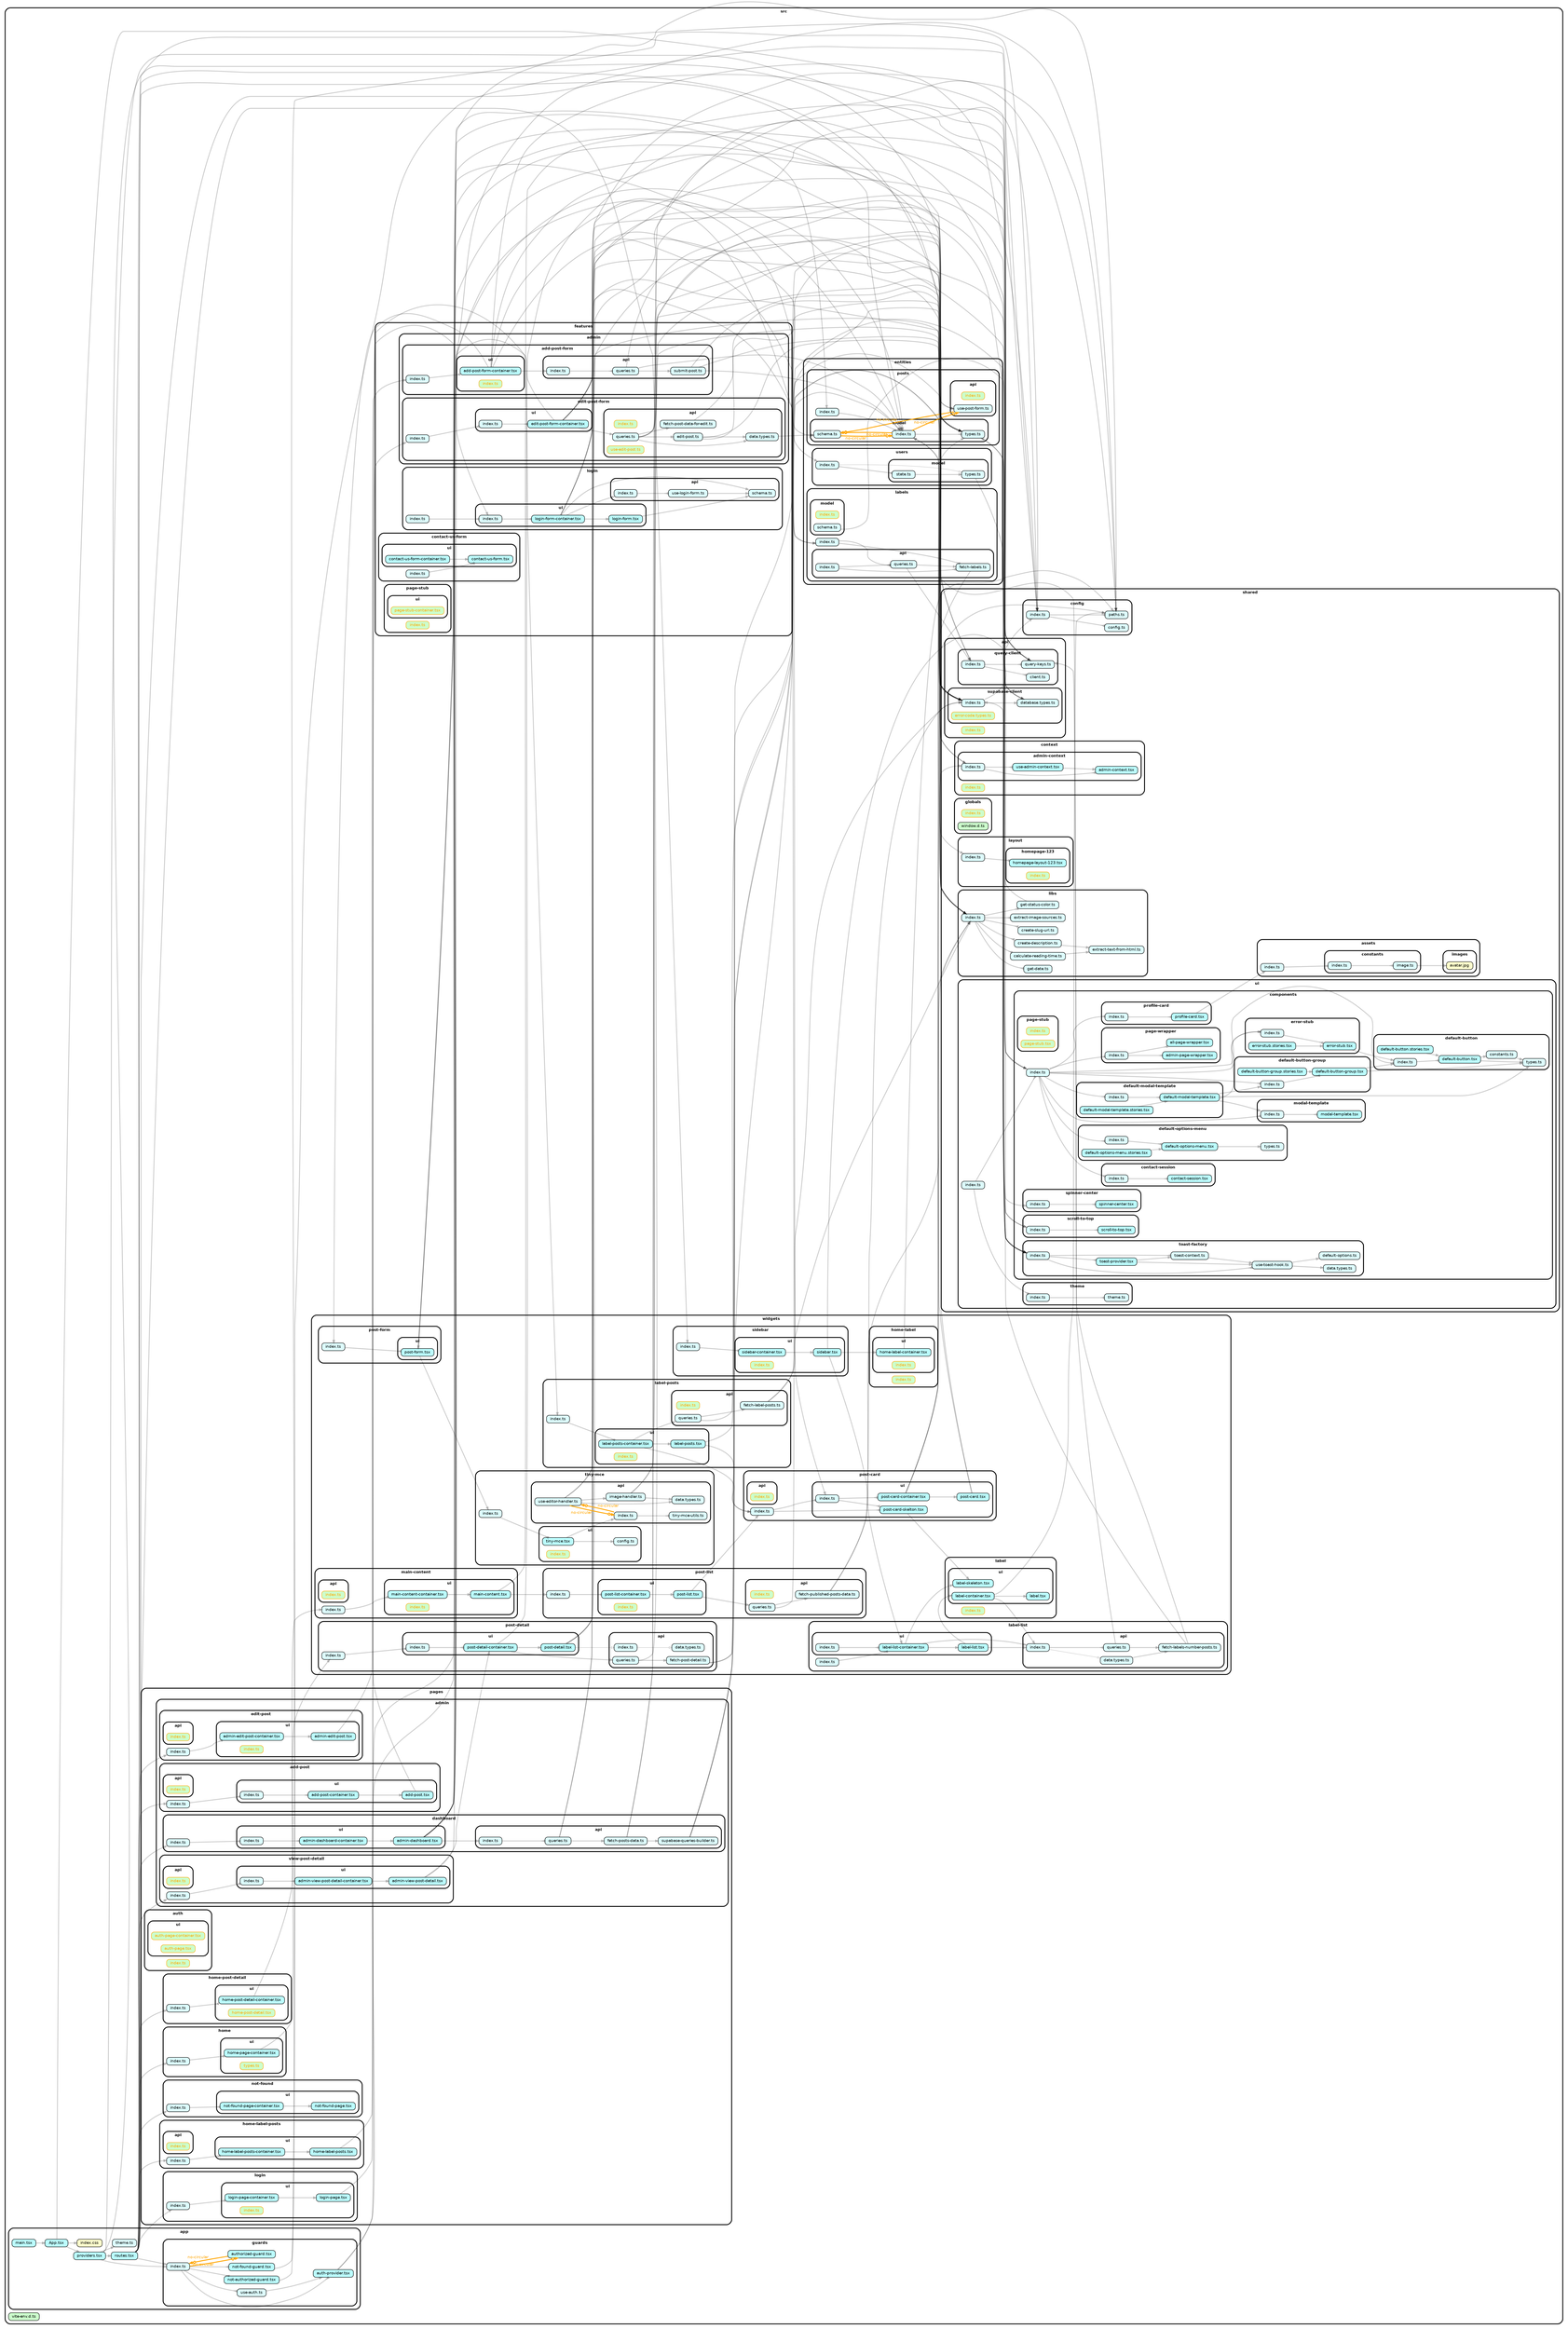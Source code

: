 strict digraph "dependency-cruiser output"{
    rankdir="LR" splines="true" overlap="false" nodesep="0.16" ranksep="0.18" fontname="Helvetica-bold" fontsize="9" style="rounded,bold,filled" fillcolor="#ffffff" compound="true"
    node [shape="box" style="rounded, filled" height="0.2" color="black" fillcolor="#ffffcc" fontcolor="black" fontname="Helvetica" fontsize="9"]
    edge [arrowhead="normal" arrowsize="0.6" penwidth="2.0" color="#00000033" fontname="Helvetica" fontsize="9"]

    subgraph "cluster_src" {label="src" subgraph "cluster_src/app" {label="app" "src/app/App.tsx" [label=<App.tsx> tooltip="App.tsx" URL="src/app/App.tsx" fillcolor="#bbfeff"] } }
    "src/app/App.tsx" -> "src/app/index.css"
    "src/app/App.tsx" -> "src/app/providers.tsx"
    "src/app/App.tsx" -> "src/shared/ui/components/index.ts"
    subgraph "cluster_src" {label="src" subgraph "cluster_src/app" {label="app" subgraph "cluster_src/app/guards" {label="guards" "src/app/guards/auth-provider.tsx" [label=<auth-provider.tsx> tooltip="auth-provider.tsx" URL="src/app/guards/auth-provider.tsx" fillcolor="#bbfeff"] } } }
    "src/app/guards/auth-provider.tsx" -> "src/entities/users/index.ts"
    "src/app/guards/auth-provider.tsx" -> "src/shared/api/supabase-client/index.ts"
    subgraph "cluster_src" {label="src" subgraph "cluster_src/app" {label="app" subgraph "cluster_src/app/guards" {label="guards" "src/app/guards/authorized-guard.tsx" [label=<authorized-guard.tsx> tooltip="authorized-guard.tsx" URL="src/app/guards/authorized-guard.tsx" fillcolor="#bbfeff"] } } }
    "src/app/guards/authorized-guard.tsx" -> "src/app/guards/index.ts" [xlabel="no-circular" tooltip="no-circular" arrowhead="normalnoneodot" fontcolor="orange" color="orange"]
    subgraph "cluster_src" {label="src" subgraph "cluster_src/app" {label="app" subgraph "cluster_src/app/guards" {label="guards" "src/app/guards/index.ts" [label=<index.ts> tooltip="index.ts" URL="src/app/guards/index.ts" fillcolor="#ddfeff"] } } }
    "src/app/guards/index.ts" -> "src/app/guards/auth-provider.tsx" [arrowhead="inv"]
    "src/app/guards/index.ts" -> "src/app/guards/authorized-guard.tsx" [xlabel="no-circular" tooltip="no-circular" arrowhead="normalnoneodot" fontcolor="orange" color="orange"]
    "src/app/guards/index.ts" -> "src/app/guards/not-authorized-guard.tsx" [arrowhead="inv"]
    "src/app/guards/index.ts" -> "src/app/guards/not-found-guard.tsx" [arrowhead="inv"]
    "src/app/guards/index.ts" -> "src/app/guards/use-auth.ts" [arrowhead="inv"]
    subgraph "cluster_src" {label="src" subgraph "cluster_src/app" {label="app" subgraph "cluster_src/app/guards" {label="guards" "src/app/guards/not-authorized-guard.tsx" [label=<not-authorized-guard.tsx> tooltip="not-authorized-guard.tsx" URL="src/app/guards/not-authorized-guard.tsx" fillcolor="#bbfeff"] } } }
    "src/app/guards/not-authorized-guard.tsx" -> "src/shared/config/index.ts"
    subgraph "cluster_src" {label="src" subgraph "cluster_src/app" {label="app" subgraph "cluster_src/app/guards" {label="guards" "src/app/guards/not-found-guard.tsx" [label=<not-found-guard.tsx> tooltip="not-found-guard.tsx" URL="src/app/guards/not-found-guard.tsx" fillcolor="#bbfeff"] } } }
    "src/app/guards/not-found-guard.tsx" -> "src/shared/config/index.ts"
    subgraph "cluster_src" {label="src" subgraph "cluster_src/app" {label="app" subgraph "cluster_src/app/guards" {label="guards" "src/app/guards/use-auth.ts" [label=<use-auth.ts> tooltip="use-auth.ts" URL="src/app/guards/use-auth.ts" fillcolor="#ddfeff"] } } }
    "src/app/guards/use-auth.ts" -> "src/app/guards/auth-provider.tsx"
    subgraph "cluster_src" {label="src" subgraph "cluster_src/app" {label="app" "src/app/index.css" [label=<index.css> tooltip="index.css" URL="src/app/index.css" ] } }
    subgraph "cluster_src" {label="src" subgraph "cluster_src/app" {label="app" "src/app/main.tsx" [label=<main.tsx> tooltip="main.tsx" URL="src/app/main.tsx" fillcolor="#bbfeff"] } }
    "src/app/main.tsx" -> "src/app/App.tsx"
    subgraph "cluster_src" {label="src" subgraph "cluster_src/app" {label="app" "src/app/providers.tsx" [label=<providers.tsx> tooltip="providers.tsx" URL="src/app/providers.tsx" fillcolor="#bbfeff"] } }
    "src/app/providers.tsx" -> "src/app/routes.tsx"
    "src/app/providers.tsx" -> "src/app/theme.ts"
    "src/app/providers.tsx" -> "src/app/guards/index.ts"
    "src/app/providers.tsx" -> "src/shared/api/query-client/index.ts"
    "src/app/providers.tsx" -> "src/shared/ui/components/toast-factory/index.ts"
    subgraph "cluster_src" {label="src" subgraph "cluster_src/app" {label="app" "src/app/routes.tsx" [label=<routes.tsx> tooltip="routes.tsx" URL="src/app/routes.tsx" fillcolor="#bbfeff"] } }
    "src/app/routes.tsx" -> "src/app/guards/index.ts"
    "src/app/routes.tsx" -> "src/pages/admin/add-post/index.ts"
    "src/app/routes.tsx" -> "src/pages/admin/dashboard/index.ts"
    "src/app/routes.tsx" -> "src/pages/admin/edit-post/index.ts"
    "src/app/routes.tsx" -> "src/pages/admin/view-post-detail/index.ts"
    "src/app/routes.tsx" -> "src/pages/home/index.ts"
    "src/app/routes.tsx" -> "src/pages/home-label-posts/index.ts"
    "src/app/routes.tsx" -> "src/pages/home-post-detail/index.ts"
    "src/app/routes.tsx" -> "src/pages/login/index.ts"
    "src/app/routes.tsx" -> "src/pages/not-found/index.ts"
    "src/app/routes.tsx" -> "src/shared/config/index.ts"
    "src/app/routes.tsx" -> "src/shared/context/admin-context/index.ts"
    "src/app/routes.tsx" -> "src/shared/layout/index.ts"
    "src/app/routes.tsx" -> "src/shared/ui/components/index.ts"
    "src/app/routes.tsx" -> "src/widgets/sidebar/index.ts"
    subgraph "cluster_src" {label="src" subgraph "cluster_src/app" {label="app" "src/app/theme.ts" [label=<theme.ts> tooltip="theme.ts" URL="src/app/theme.ts" fillcolor="#ddfeff"] } }
    subgraph "cluster_src" {label="src" subgraph "cluster_src/entities" {label="entities" subgraph "cluster_src/entities/labels" {label="labels" subgraph "cluster_src/entities/labels/api" {label="api" "src/entities/labels/api/fetch-labels.ts" [label=<fetch-labels.ts> tooltip="fetch-labels.ts" URL="src/entities/labels/api/fetch-labels.ts" fillcolor="#ddfeff"] } } } }
    "src/entities/labels/api/fetch-labels.ts" -> "src/shared/api/supabase-client/index.ts"
    subgraph "cluster_src" {label="src" subgraph "cluster_src/entities" {label="entities" subgraph "cluster_src/entities/labels" {label="labels" subgraph "cluster_src/entities/labels/api" {label="api" "src/entities/labels/api/index.ts" [label=<index.ts> tooltip="index.ts" URL="src/entities/labels/api/index.ts" fillcolor="#ddfeff"] } } } }
    "src/entities/labels/api/index.ts" -> "src/entities/labels/api/fetch-labels.ts" [arrowhead="inv"]
    "src/entities/labels/api/index.ts" -> "src/entities/labels/api/queries.ts" [arrowhead="inv"]
    subgraph "cluster_src" {label="src" subgraph "cluster_src/entities" {label="entities" subgraph "cluster_src/entities/labels" {label="labels" subgraph "cluster_src/entities/labels/api" {label="api" "src/entities/labels/api/queries.ts" [label=<queries.ts> tooltip="queries.ts" URL="src/entities/labels/api/queries.ts" fillcolor="#ddfeff"] } } } }
    "src/entities/labels/api/queries.ts" -> "src/entities/labels/api/fetch-labels.ts"
    "src/entities/labels/api/queries.ts" -> "src/shared/api/query-client/index.ts"
    subgraph "cluster_src" {label="src" subgraph "cluster_src/entities" {label="entities" subgraph "cluster_src/entities/labels" {label="labels" "src/entities/labels/index.ts" [label=<index.ts> tooltip="index.ts" URL="src/entities/labels/index.ts" fillcolor="#ddfeff"] } } }
    "src/entities/labels/index.ts" -> "src/entities/labels/api/fetch-labels.ts" [arrowhead="inv"]
    "src/entities/labels/index.ts" -> "src/entities/labels/api/queries.ts" [arrowhead="inv"]
    subgraph "cluster_src" {label="src" subgraph "cluster_src/entities" {label="entities" subgraph "cluster_src/entities/labels" {label="labels" subgraph "cluster_src/entities/labels/model" {label="model" "src/entities/labels/model/index.ts" [label=<index.ts> tooltip="no-orphans" URL="src/entities/labels/model/index.ts" fillcolor="#ccffcc" fontcolor="orange" color="orange"] } } } }
    subgraph "cluster_src" {label="src" subgraph "cluster_src/entities" {label="entities" subgraph "cluster_src/entities/labels" {label="labels" subgraph "cluster_src/entities/labels/model" {label="model" "src/entities/labels/model/schema.ts" [label=<schema.ts> tooltip="schema.ts" URL="src/entities/labels/model/schema.ts" fillcolor="#ddfeff"] } } } }
    "src/entities/labels/model/schema.ts" -> "src/shared/api/supabase-client/database.types.ts"
    subgraph "cluster_src" {label="src" subgraph "cluster_src/entities" {label="entities" subgraph "cluster_src/entities/posts" {label="posts" subgraph "cluster_src/entities/posts/api" {label="api" "src/entities/posts/api/index.ts" [label=<index.ts> tooltip="no-orphans" URL="src/entities/posts/api/index.ts" fillcolor="#ccffcc" fontcolor="orange" color="orange"] } } } }
    subgraph "cluster_src" {label="src" subgraph "cluster_src/entities" {label="entities" subgraph "cluster_src/entities/posts" {label="posts" subgraph "cluster_src/entities/posts/api" {label="api" "src/entities/posts/api/use-post-form.ts" [label=<use-post-form.ts> tooltip="use-post-form.ts" URL="src/entities/posts/api/use-post-form.ts" fillcolor="#ddfeff"] } } } }
    "src/entities/posts/api/use-post-form.ts" -> "src/entities/posts/model/schema.ts" [xlabel="no-circular" tooltip="no-circular" arrowhead="normalnoneodot" fontcolor="orange" color="orange"]
    subgraph "cluster_src" {label="src" subgraph "cluster_src/entities" {label="entities" subgraph "cluster_src/entities/posts" {label="posts" "src/entities/posts/index.ts" [label=<index.ts> tooltip="index.ts" URL="src/entities/posts/index.ts" fillcolor="#ddfeff"] } } }
    "src/entities/posts/index.ts" -> "src/entities/posts/model/index.ts" [arrowhead="inv"]
    subgraph "cluster_src" {label="src" subgraph "cluster_src/entities" {label="entities" subgraph "cluster_src/entities/posts" {label="posts" subgraph "cluster_src/entities/posts/model" {label="model" "src/entities/posts/model/index.ts" [label=<index.ts> tooltip="index.ts" URL="src/entities/posts/model/index.ts" fillcolor="#ddfeff"] } } } }
    "src/entities/posts/model/index.ts" -> "src/entities/posts/api/use-post-form.ts" [xlabel="no-circular" tooltip="no-circular" arrowhead="normalnoneodot" fontcolor="orange" color="orange"]
    "src/entities/posts/model/index.ts" -> "src/entities/posts/model/schema.ts" [xlabel="no-circular" tooltip="no-circular" arrowhead="normalnoneodot" fontcolor="orange" color="orange"]
    "src/entities/posts/model/index.ts" -> "src/entities/posts/model/types.ts" [arrowhead="inv"]
    subgraph "cluster_src" {label="src" subgraph "cluster_src/entities" {label="entities" subgraph "cluster_src/entities/posts" {label="posts" subgraph "cluster_src/entities/posts/model" {label="model" "src/entities/posts/model/schema.ts" [label=<schema.ts> tooltip="schema.ts" URL="src/entities/posts/model/schema.ts" fillcolor="#ddfeff"] } } } }
    "src/entities/posts/model/schema.ts" -> "src/entities/posts/model/index.ts" [xlabel="no-circular" tooltip="no-circular" arrowhead="normalnoneodot" fontcolor="orange" color="orange"]
    subgraph "cluster_src" {label="src" subgraph "cluster_src/entities" {label="entities" subgraph "cluster_src/entities/posts" {label="posts" subgraph "cluster_src/entities/posts/model" {label="model" "src/entities/posts/model/types.ts" [label=<types.ts> tooltip="types.ts" URL="src/entities/posts/model/types.ts" fillcolor="#ddfeff"] } } } }
    "src/entities/posts/model/types.ts" -> "src/shared/api/supabase-client/database.types.ts"
    subgraph "cluster_src" {label="src" subgraph "cluster_src/entities" {label="entities" subgraph "cluster_src/entities/users" {label="users" "src/entities/users/index.ts" [label=<index.ts> tooltip="index.ts" URL="src/entities/users/index.ts" fillcolor="#ddfeff"] } } }
    "src/entities/users/index.ts" -> "src/entities/users/model/state.ts" [arrowhead="inv"]
    "src/entities/users/index.ts" -> "src/entities/users/model/types.ts" [arrowhead="onormal" penwidth="1.0"]
    subgraph "cluster_src" {label="src" subgraph "cluster_src/entities" {label="entities" subgraph "cluster_src/entities/users" {label="users" subgraph "cluster_src/entities/users/model" {label="model" "src/entities/users/model/state.ts" [label=<state.ts> tooltip="state.ts" URL="src/entities/users/model/state.ts" fillcolor="#ddfeff"] } } } }
    "src/entities/users/model/state.ts" -> "src/entities/users/model/types.ts"
    subgraph "cluster_src" {label="src" subgraph "cluster_src/entities" {label="entities" subgraph "cluster_src/entities/users" {label="users" subgraph "cluster_src/entities/users/model" {label="model" "src/entities/users/model/types.ts" [label=<types.ts> tooltip="types.ts" URL="src/entities/users/model/types.ts" fillcolor="#ddfeff"] } } } }
    "src/entities/users/model/types.ts" -> "src/shared/api/supabase-client/database.types.ts"
    subgraph "cluster_src" {label="src" subgraph "cluster_src/features" {label="features" subgraph "cluster_src/features/admin" {label="admin" subgraph "cluster_src/features/admin/add-post-form" {label="add-post-form" subgraph "cluster_src/features/admin/add-post-form/api" {label="api" "src/features/admin/add-post-form/api/index.ts" [label=<index.ts> tooltip="index.ts" URL="src/features/admin/add-post-form/api/index.ts" fillcolor="#ddfeff"] } } } } }
    "src/features/admin/add-post-form/api/index.ts" -> "src/features/admin/add-post-form/api/queries.ts" [arrowhead="inv"]
    subgraph "cluster_src" {label="src" subgraph "cluster_src/features" {label="features" subgraph "cluster_src/features/admin" {label="admin" subgraph "cluster_src/features/admin/add-post-form" {label="add-post-form" subgraph "cluster_src/features/admin/add-post-form/api" {label="api" "src/features/admin/add-post-form/api/queries.ts" [label=<queries.ts> tooltip="queries.ts" URL="src/features/admin/add-post-form/api/queries.ts" fillcolor="#ddfeff"] } } } } }
    "src/features/admin/add-post-form/api/queries.ts" -> "src/entities/posts/model/index.ts"
    "src/features/admin/add-post-form/api/queries.ts" -> "src/features/admin/add-post-form/api/submit-post.ts"
    "src/features/admin/add-post-form/api/queries.ts" -> "src/shared/ui/components/toast-factory/index.ts"
    subgraph "cluster_src" {label="src" subgraph "cluster_src/features" {label="features" subgraph "cluster_src/features/admin" {label="admin" subgraph "cluster_src/features/admin/add-post-form" {label="add-post-form" subgraph "cluster_src/features/admin/add-post-form/api" {label="api" "src/features/admin/add-post-form/api/submit-post.ts" [label=<submit-post.ts> tooltip="submit-post.ts" URL="src/features/admin/add-post-form/api/submit-post.ts" fillcolor="#ddfeff"] } } } } }
    "src/features/admin/add-post-form/api/submit-post.ts" -> "src/entities/posts/model/index.ts"
    "src/features/admin/add-post-form/api/submit-post.ts" -> "src/shared/api/supabase-client/index.ts"
    "src/features/admin/add-post-form/api/submit-post.ts" -> "src/shared/libs/index.ts"
    subgraph "cluster_src" {label="src" subgraph "cluster_src/features" {label="features" subgraph "cluster_src/features/admin" {label="admin" subgraph "cluster_src/features/admin/add-post-form" {label="add-post-form" "src/features/admin/add-post-form/index.ts" [label=<index.ts> tooltip="index.ts" URL="src/features/admin/add-post-form/index.ts" fillcolor="#ddfeff"] } } } }
    "src/features/admin/add-post-form/index.ts" -> "src/features/admin/add-post-form/ui/add-post-form-container.tsx" [arrowhead="inv"]
    subgraph "cluster_src" {label="src" subgraph "cluster_src/features" {label="features" subgraph "cluster_src/features/admin" {label="admin" subgraph "cluster_src/features/admin/add-post-form" {label="add-post-form" subgraph "cluster_src/features/admin/add-post-form/ui" {label="ui" "src/features/admin/add-post-form/ui/add-post-form-container.tsx" [label=<add-post-form-container.tsx> tooltip="add-post-form-container.tsx" URL="src/features/admin/add-post-form/ui/add-post-form-container.tsx" fillcolor="#bbfeff"] } } } } }
    "src/features/admin/add-post-form/ui/add-post-form-container.tsx" -> "src/entities/labels/index.ts"
    "src/features/admin/add-post-form/ui/add-post-form-container.tsx" -> "src/entities/posts/api/use-post-form.ts"
    "src/features/admin/add-post-form/ui/add-post-form-container.tsx" -> "src/entities/posts/model/index.ts"
    "src/features/admin/add-post-form/ui/add-post-form-container.tsx" -> "src/features/admin/add-post-form/api/index.ts"
    "src/features/admin/add-post-form/ui/add-post-form-container.tsx" -> "src/shared/config/index.ts"
    "src/features/admin/add-post-form/ui/add-post-form-container.tsx" -> "src/widgets/post-form/index.ts"
    subgraph "cluster_src" {label="src" subgraph "cluster_src/features" {label="features" subgraph "cluster_src/features/admin" {label="admin" subgraph "cluster_src/features/admin/add-post-form" {label="add-post-form" subgraph "cluster_src/features/admin/add-post-form/ui" {label="ui" "src/features/admin/add-post-form/ui/index.ts" [label=<index.ts> tooltip="no-orphans" URL="src/features/admin/add-post-form/ui/index.ts" fillcolor="#ccffcc" fontcolor="orange" color="orange"] } } } } }
    subgraph "cluster_src" {label="src" subgraph "cluster_src/features" {label="features" subgraph "cluster_src/features/admin" {label="admin" subgraph "cluster_src/features/admin/edit-post-form" {label="edit-post-form" subgraph "cluster_src/features/admin/edit-post-form/api" {label="api" "src/features/admin/edit-post-form/api/data.types.ts" [label=<data.types.ts> tooltip="data.types.ts" URL="src/features/admin/edit-post-form/api/data.types.ts" fillcolor="#ddfeff"] } } } } }
    "src/features/admin/edit-post-form/api/data.types.ts" -> "src/entities/posts/model/schema.ts"
    subgraph "cluster_src" {label="src" subgraph "cluster_src/features" {label="features" subgraph "cluster_src/features/admin" {label="admin" subgraph "cluster_src/features/admin/edit-post-form" {label="edit-post-form" subgraph "cluster_src/features/admin/edit-post-form/api" {label="api" "src/features/admin/edit-post-form/api/edit-post.ts" [label=<edit-post.ts> tooltip="edit-post.ts" URL="src/features/admin/edit-post-form/api/edit-post.ts" fillcolor="#ddfeff"] } } } } }
    "src/features/admin/edit-post-form/api/edit-post.ts" -> "src/features/admin/edit-post-form/api/data.types.ts"
    "src/features/admin/edit-post-form/api/edit-post.ts" -> "src/shared/api/supabase-client/index.ts"
    "src/features/admin/edit-post-form/api/edit-post.ts" -> "src/shared/libs/index.ts"
    subgraph "cluster_src" {label="src" subgraph "cluster_src/features" {label="features" subgraph "cluster_src/features/admin" {label="admin" subgraph "cluster_src/features/admin/edit-post-form" {label="edit-post-form" subgraph "cluster_src/features/admin/edit-post-form/api" {label="api" "src/features/admin/edit-post-form/api/fetch-post-data-for-edit.ts" [label=<fetch-post-data-for-edit.ts> tooltip="fetch-post-data-for-edit.ts" URL="src/features/admin/edit-post-form/api/fetch-post-data-for-edit.ts" fillcolor="#ddfeff"] } } } } }
    "src/features/admin/edit-post-form/api/fetch-post-data-for-edit.ts" -> "src/shared/api/supabase-client/index.ts"
    subgraph "cluster_src" {label="src" subgraph "cluster_src/features" {label="features" subgraph "cluster_src/features/admin" {label="admin" subgraph "cluster_src/features/admin/edit-post-form" {label="edit-post-form" subgraph "cluster_src/features/admin/edit-post-form/api" {label="api" "src/features/admin/edit-post-form/api/index.ts" [label=<index.ts> tooltip="no-orphans" URL="src/features/admin/edit-post-form/api/index.ts" fillcolor="#ccffcc" fontcolor="orange" color="orange"] } } } } }
    subgraph "cluster_src" {label="src" subgraph "cluster_src/features" {label="features" subgraph "cluster_src/features/admin" {label="admin" subgraph "cluster_src/features/admin/edit-post-form" {label="edit-post-form" subgraph "cluster_src/features/admin/edit-post-form/api" {label="api" "src/features/admin/edit-post-form/api/queries.ts" [label=<queries.ts> tooltip="queries.ts" URL="src/features/admin/edit-post-form/api/queries.ts" fillcolor="#ddfeff"] } } } } }
    "src/features/admin/edit-post-form/api/queries.ts" -> "src/features/admin/edit-post-form/api/data.types.ts"
    "src/features/admin/edit-post-form/api/queries.ts" -> "src/features/admin/edit-post-form/api/edit-post.ts"
    "src/features/admin/edit-post-form/api/queries.ts" -> "src/features/admin/edit-post-form/api/fetch-post-data-for-edit.ts"
    "src/features/admin/edit-post-form/api/queries.ts" -> "src/shared/api/query-client/index.ts"
    "src/features/admin/edit-post-form/api/queries.ts" -> "src/shared/config/paths.ts"
    "src/features/admin/edit-post-form/api/queries.ts" -> "src/shared/ui/components/toast-factory/index.ts"
    subgraph "cluster_src" {label="src" subgraph "cluster_src/features" {label="features" subgraph "cluster_src/features/admin" {label="admin" subgraph "cluster_src/features/admin/edit-post-form" {label="edit-post-form" subgraph "cluster_src/features/admin/edit-post-form/api" {label="api" "src/features/admin/edit-post-form/api/use-edit-post.ts" [label=<use-edit-post.ts> tooltip="no-orphans" URL="src/features/admin/edit-post-form/api/use-edit-post.ts" fillcolor="#ccffcc" fontcolor="orange" color="orange"] } } } } }
    subgraph "cluster_src" {label="src" subgraph "cluster_src/features" {label="features" subgraph "cluster_src/features/admin" {label="admin" subgraph "cluster_src/features/admin/edit-post-form" {label="edit-post-form" "src/features/admin/edit-post-form/index.ts" [label=<index.ts> tooltip="index.ts" URL="src/features/admin/edit-post-form/index.ts" fillcolor="#ddfeff"] } } } }
    "src/features/admin/edit-post-form/index.ts" -> "src/features/admin/edit-post-form/ui/index.ts" [arrowhead="inv"]
    subgraph "cluster_src" {label="src" subgraph "cluster_src/features" {label="features" subgraph "cluster_src/features/admin" {label="admin" subgraph "cluster_src/features/admin/edit-post-form" {label="edit-post-form" subgraph "cluster_src/features/admin/edit-post-form/ui" {label="ui" "src/features/admin/edit-post-form/ui/edit-post-form-container.tsx" [label=<edit-post-form-container.tsx> tooltip="edit-post-form-container.tsx" URL="src/features/admin/edit-post-form/ui/edit-post-form-container.tsx" fillcolor="#bbfeff"] } } } } }
    "src/features/admin/edit-post-form/ui/edit-post-form-container.tsx" -> "src/entities/labels/index.ts"
    "src/features/admin/edit-post-form/ui/edit-post-form-container.tsx" -> "src/entities/posts/api/use-post-form.ts"
    "src/features/admin/edit-post-form/ui/edit-post-form-container.tsx" -> "src/entities/posts/model/schema.ts"
    "src/features/admin/edit-post-form/ui/edit-post-form-container.tsx" -> "src/entities/posts/model/types.ts"
    "src/features/admin/edit-post-form/ui/edit-post-form-container.tsx" -> "src/features/admin/edit-post-form/api/queries.ts"
    "src/features/admin/edit-post-form/ui/edit-post-form-container.tsx" -> "src/widgets/post-form/ui/post-form.tsx"
    subgraph "cluster_src" {label="src" subgraph "cluster_src/features" {label="features" subgraph "cluster_src/features/admin" {label="admin" subgraph "cluster_src/features/admin/edit-post-form" {label="edit-post-form" subgraph "cluster_src/features/admin/edit-post-form/ui" {label="ui" "src/features/admin/edit-post-form/ui/index.ts" [label=<index.ts> tooltip="index.ts" URL="src/features/admin/edit-post-form/ui/index.ts" fillcolor="#ddfeff"] } } } } }
    "src/features/admin/edit-post-form/ui/index.ts" -> "src/features/admin/edit-post-form/ui/edit-post-form-container.tsx" [arrowhead="inv"]
    subgraph "cluster_src" {label="src" subgraph "cluster_src/features" {label="features" subgraph "cluster_src/features/contact-us-form" {label="contact-us-form" "src/features/contact-us-form/index.ts" [label=<index.ts> tooltip="index.ts" URL="src/features/contact-us-form/index.ts" fillcolor="#ddfeff"] } } }
    "src/features/contact-us-form/index.ts" -> "src/features/contact-us-form/ui/contact-us-form.tsx" [arrowhead="inv"]
    subgraph "cluster_src" {label="src" subgraph "cluster_src/features" {label="features" subgraph "cluster_src/features/contact-us-form" {label="contact-us-form" subgraph "cluster_src/features/contact-us-form/ui" {label="ui" "src/features/contact-us-form/ui/contact-us-form-container.tsx" [label=<contact-us-form-container.tsx> tooltip="contact-us-form-container.tsx" URL="src/features/contact-us-form/ui/contact-us-form-container.tsx" fillcolor="#bbfeff"] } } } }
    "src/features/contact-us-form/ui/contact-us-form-container.tsx" -> "src/features/contact-us-form/ui/contact-us-form.tsx"
    subgraph "cluster_src" {label="src" subgraph "cluster_src/features" {label="features" subgraph "cluster_src/features/contact-us-form" {label="contact-us-form" subgraph "cluster_src/features/contact-us-form/ui" {label="ui" "src/features/contact-us-form/ui/contact-us-form.tsx" [label=<contact-us-form.tsx> tooltip="contact-us-form.tsx" URL="src/features/contact-us-form/ui/contact-us-form.tsx" fillcolor="#bbfeff"] } } } }
    subgraph "cluster_src" {label="src" subgraph "cluster_src/features" {label="features" subgraph "cluster_src/features/login" {label="login" subgraph "cluster_src/features/login/api" {label="api" "src/features/login/api/index.ts" [label=<index.ts> tooltip="index.ts" URL="src/features/login/api/index.ts" fillcolor="#ddfeff"] } } } }
    "src/features/login/api/index.ts" -> "src/features/login/api/use-login-form.ts" [arrowhead="inv"]
    subgraph "cluster_src" {label="src" subgraph "cluster_src/features" {label="features" subgraph "cluster_src/features/login" {label="login" subgraph "cluster_src/features/login/api" {label="api" "src/features/login/api/schema.ts" [label=<schema.ts> tooltip="schema.ts" URL="src/features/login/api/schema.ts" fillcolor="#ddfeff"] } } } }
    subgraph "cluster_src" {label="src" subgraph "cluster_src/features" {label="features" subgraph "cluster_src/features/login" {label="login" subgraph "cluster_src/features/login/api" {label="api" "src/features/login/api/use-login-form.ts" [label=<use-login-form.ts> tooltip="use-login-form.ts" URL="src/features/login/api/use-login-form.ts" fillcolor="#ddfeff"] } } } }
    "src/features/login/api/use-login-form.ts" -> "src/features/login/api/schema.ts"
    subgraph "cluster_src" {label="src" subgraph "cluster_src/features" {label="features" subgraph "cluster_src/features/login" {label="login" "src/features/login/index.ts" [label=<index.ts> tooltip="index.ts" URL="src/features/login/index.ts" fillcolor="#ddfeff"] } } }
    "src/features/login/index.ts" -> "src/features/login/ui/index.ts" [arrowhead="inv"]
    subgraph "cluster_src" {label="src" subgraph "cluster_src/features" {label="features" subgraph "cluster_src/features/login" {label="login" subgraph "cluster_src/features/login/ui" {label="ui" "src/features/login/ui/index.ts" [label=<index.ts> tooltip="index.ts" URL="src/features/login/ui/index.ts" fillcolor="#ddfeff"] } } } }
    "src/features/login/ui/index.ts" -> "src/features/login/ui/login-form-container.tsx" [arrowhead="inv"]
    subgraph "cluster_src" {label="src" subgraph "cluster_src/features" {label="features" subgraph "cluster_src/features/login" {label="login" subgraph "cluster_src/features/login/ui" {label="ui" "src/features/login/ui/login-form-container.tsx" [label=<login-form-container.tsx> tooltip="login-form-container.tsx" URL="src/features/login/ui/login-form-container.tsx" fillcolor="#bbfeff"] } } } }
    "src/features/login/ui/login-form-container.tsx" -> "src/features/login/ui/login-form.tsx"
    "src/features/login/ui/login-form-container.tsx" -> "src/features/login/api/index.ts"
    "src/features/login/ui/login-form-container.tsx" -> "src/features/login/api/schema.ts"
    "src/features/login/ui/login-form-container.tsx" -> "src/shared/api/supabase-client/index.ts"
    "src/features/login/ui/login-form-container.tsx" -> "src/shared/config/paths.ts"
    "src/features/login/ui/login-form-container.tsx" -> "src/shared/ui/components/toast-factory/index.ts"
    subgraph "cluster_src" {label="src" subgraph "cluster_src/features" {label="features" subgraph "cluster_src/features/login" {label="login" subgraph "cluster_src/features/login/ui" {label="ui" "src/features/login/ui/login-form.tsx" [label=<login-form.tsx> tooltip="login-form.tsx" URL="src/features/login/ui/login-form.tsx" fillcolor="#bbfeff"] } } } }
    "src/features/login/ui/login-form.tsx" -> "src/features/login/api/schema.ts"
    subgraph "cluster_src" {label="src" subgraph "cluster_src/features" {label="features" subgraph "cluster_src/features/page-stub" {label="page-stub" "src/features/page-stub/index.ts" [label=<index.ts> tooltip="no-orphans" URL="src/features/page-stub/index.ts" fillcolor="#ccffcc" fontcolor="orange" color="orange"] } } }
    subgraph "cluster_src" {label="src" subgraph "cluster_src/features" {label="features" subgraph "cluster_src/features/page-stub" {label="page-stub" subgraph "cluster_src/features/page-stub/ui" {label="ui" "src/features/page-stub/ui/page-stub-container.tsx" [label=<page-stub-container.tsx> tooltip="no-orphans" URL="src/features/page-stub/ui/page-stub-container.tsx" fillcolor="#ccffcc" fontcolor="orange" color="orange"] } } } }
    subgraph "cluster_src" {label="src" subgraph "cluster_src/pages" {label="pages" subgraph "cluster_src/pages/admin" {label="admin" subgraph "cluster_src/pages/admin/add-post" {label="add-post" subgraph "cluster_src/pages/admin/add-post/api" {label="api" "src/pages/admin/add-post/api/index.ts" [label=<index.ts> tooltip="no-orphans" URL="src/pages/admin/add-post/api/index.ts" fillcolor="#ccffcc" fontcolor="orange" color="orange"] } } } } }
    subgraph "cluster_src" {label="src" subgraph "cluster_src/pages" {label="pages" subgraph "cluster_src/pages/admin" {label="admin" subgraph "cluster_src/pages/admin/add-post" {label="add-post" "src/pages/admin/add-post/index.ts" [label=<index.ts> tooltip="index.ts" URL="src/pages/admin/add-post/index.ts" fillcolor="#ddfeff"] } } } }
    "src/pages/admin/add-post/index.ts" -> "src/pages/admin/add-post/ui/index.ts" [arrowhead="inv"]
    subgraph "cluster_src" {label="src" subgraph "cluster_src/pages" {label="pages" subgraph "cluster_src/pages/admin" {label="admin" subgraph "cluster_src/pages/admin/add-post" {label="add-post" subgraph "cluster_src/pages/admin/add-post/ui" {label="ui" "src/pages/admin/add-post/ui/add-post-container.tsx" [label=<add-post-container.tsx> tooltip="add-post-container.tsx" URL="src/pages/admin/add-post/ui/add-post-container.tsx" fillcolor="#bbfeff"] } } } } }
    "src/pages/admin/add-post/ui/add-post-container.tsx" -> "src/pages/admin/add-post/ui/add-post.tsx"
    subgraph "cluster_src" {label="src" subgraph "cluster_src/pages" {label="pages" subgraph "cluster_src/pages/admin" {label="admin" subgraph "cluster_src/pages/admin/add-post" {label="add-post" subgraph "cluster_src/pages/admin/add-post/ui" {label="ui" "src/pages/admin/add-post/ui/add-post.tsx" [label=<add-post.tsx> tooltip="add-post.tsx" URL="src/pages/admin/add-post/ui/add-post.tsx" fillcolor="#bbfeff"] } } } } }
    "src/pages/admin/add-post/ui/add-post.tsx" -> "src/features/admin/add-post-form/index.ts"
    subgraph "cluster_src" {label="src" subgraph "cluster_src/pages" {label="pages" subgraph "cluster_src/pages/admin" {label="admin" subgraph "cluster_src/pages/admin/add-post" {label="add-post" subgraph "cluster_src/pages/admin/add-post/ui" {label="ui" "src/pages/admin/add-post/ui/index.ts" [label=<index.ts> tooltip="index.ts" URL="src/pages/admin/add-post/ui/index.ts" fillcolor="#ddfeff"] } } } } }
    "src/pages/admin/add-post/ui/index.ts" -> "src/pages/admin/add-post/ui/add-post-container.tsx" [arrowhead="inv"]
    subgraph "cluster_src" {label="src" subgraph "cluster_src/pages" {label="pages" subgraph "cluster_src/pages/admin" {label="admin" subgraph "cluster_src/pages/admin/dashboard" {label="dashboard" subgraph "cluster_src/pages/admin/dashboard/api" {label="api" "src/pages/admin/dashboard/api/fetch-posts-data.ts" [label=<fetch-posts-data.ts> tooltip="fetch-posts-data.ts" URL="src/pages/admin/dashboard/api/fetch-posts-data.ts" fillcolor="#ddfeff"] } } } } }
    "src/pages/admin/dashboard/api/fetch-posts-data.ts" -> "src/entities/posts/model/types.ts"
    "src/pages/admin/dashboard/api/fetch-posts-data.ts" -> "src/pages/admin/dashboard/api/supabase-queries-builder.ts"
    "src/pages/admin/dashboard/api/fetch-posts-data.ts" -> "src/shared/libs/index.ts"
    subgraph "cluster_src" {label="src" subgraph "cluster_src/pages" {label="pages" subgraph "cluster_src/pages/admin" {label="admin" subgraph "cluster_src/pages/admin/dashboard" {label="dashboard" subgraph "cluster_src/pages/admin/dashboard/api" {label="api" "src/pages/admin/dashboard/api/index.ts" [label=<index.ts> tooltip="index.ts" URL="src/pages/admin/dashboard/api/index.ts" fillcolor="#ddfeff"] } } } } }
    "src/pages/admin/dashboard/api/index.ts" -> "src/pages/admin/dashboard/api/queries.ts" [arrowhead="inv"]
    subgraph "cluster_src" {label="src" subgraph "cluster_src/pages" {label="pages" subgraph "cluster_src/pages/admin" {label="admin" subgraph "cluster_src/pages/admin/dashboard" {label="dashboard" subgraph "cluster_src/pages/admin/dashboard/api" {label="api" "src/pages/admin/dashboard/api/queries.ts" [label=<queries.ts> tooltip="queries.ts" URL="src/pages/admin/dashboard/api/queries.ts" fillcolor="#ddfeff"] } } } } }
    "src/pages/admin/dashboard/api/queries.ts" -> "src/entities/posts/model/types.ts"
    "src/pages/admin/dashboard/api/queries.ts" -> "src/pages/admin/dashboard/api/fetch-posts-data.ts"
    "src/pages/admin/dashboard/api/queries.ts" -> "src/shared/api/query-client/query-keys.ts"
    subgraph "cluster_src" {label="src" subgraph "cluster_src/pages" {label="pages" subgraph "cluster_src/pages/admin" {label="admin" subgraph "cluster_src/pages/admin/dashboard" {label="dashboard" subgraph "cluster_src/pages/admin/dashboard/api" {label="api" "src/pages/admin/dashboard/api/supabase-queries-builder.ts" [label=<supabase-queries-builder.ts> tooltip="supabase-queries-builder.ts" URL="src/pages/admin/dashboard/api/supabase-queries-builder.ts" fillcolor="#ddfeff"] } } } } }
    "src/pages/admin/dashboard/api/supabase-queries-builder.ts" -> "src/entities/posts/model/index.ts"
    "src/pages/admin/dashboard/api/supabase-queries-builder.ts" -> "src/entities/posts/model/types.ts"
    "src/pages/admin/dashboard/api/supabase-queries-builder.ts" -> "src/shared/api/supabase-client/index.ts"
    subgraph "cluster_src" {label="src" subgraph "cluster_src/pages" {label="pages" subgraph "cluster_src/pages/admin" {label="admin" subgraph "cluster_src/pages/admin/dashboard" {label="dashboard" "src/pages/admin/dashboard/index.ts" [label=<index.ts> tooltip="index.ts" URL="src/pages/admin/dashboard/index.ts" fillcolor="#ddfeff"] } } } }
    "src/pages/admin/dashboard/index.ts" -> "src/pages/admin/dashboard/ui/index.ts" [arrowhead="inv"]
    subgraph "cluster_src" {label="src" subgraph "cluster_src/pages" {label="pages" subgraph "cluster_src/pages/admin" {label="admin" subgraph "cluster_src/pages/admin/dashboard" {label="dashboard" subgraph "cluster_src/pages/admin/dashboard/ui" {label="ui" "src/pages/admin/dashboard/ui/admin-dashboard-container.tsx" [label=<admin-dashboard-container.tsx> tooltip="admin-dashboard-container.tsx" URL="src/pages/admin/dashboard/ui/admin-dashboard-container.tsx" fillcolor="#bbfeff"] } } } } }
    "src/pages/admin/dashboard/ui/admin-dashboard-container.tsx" -> "src/pages/admin/dashboard/ui/admin-dashboard.tsx"
    subgraph "cluster_src" {label="src" subgraph "cluster_src/pages" {label="pages" subgraph "cluster_src/pages/admin" {label="admin" subgraph "cluster_src/pages/admin/dashboard" {label="dashboard" subgraph "cluster_src/pages/admin/dashboard/ui" {label="ui" "src/pages/admin/dashboard/ui/admin-dashboard.tsx" [label=<admin-dashboard.tsx> tooltip="admin-dashboard.tsx" URL="src/pages/admin/dashboard/ui/admin-dashboard.tsx" fillcolor="#bbfeff"] } } } } }
    "src/pages/admin/dashboard/ui/admin-dashboard.tsx" -> "src/entities/posts/model/index.ts"
    "src/pages/admin/dashboard/ui/admin-dashboard.tsx" -> "src/entities/posts/model/types.ts"
    "src/pages/admin/dashboard/ui/admin-dashboard.tsx" -> "src/pages/admin/dashboard/api/index.ts"
    "src/pages/admin/dashboard/ui/admin-dashboard.tsx" -> "src/shared/api/supabase-client/index.ts"
    "src/pages/admin/dashboard/ui/admin-dashboard.tsx" -> "src/shared/config/paths.ts"
    "src/pages/admin/dashboard/ui/admin-dashboard.tsx" -> "src/shared/ui/components/toast-factory/index.ts"
    "src/pages/admin/dashboard/ui/admin-dashboard.tsx" -> "src/widgets/post-card/ui/index.ts"
    subgraph "cluster_src" {label="src" subgraph "cluster_src/pages" {label="pages" subgraph "cluster_src/pages/admin" {label="admin" subgraph "cluster_src/pages/admin/dashboard" {label="dashboard" subgraph "cluster_src/pages/admin/dashboard/ui" {label="ui" "src/pages/admin/dashboard/ui/index.ts" [label=<index.ts> tooltip="index.ts" URL="src/pages/admin/dashboard/ui/index.ts" fillcolor="#ddfeff"] } } } } }
    "src/pages/admin/dashboard/ui/index.ts" -> "src/pages/admin/dashboard/ui/admin-dashboard-container.tsx" [arrowhead="inv"]
    subgraph "cluster_src" {label="src" subgraph "cluster_src/pages" {label="pages" subgraph "cluster_src/pages/admin" {label="admin" subgraph "cluster_src/pages/admin/edit-post" {label="edit-post" subgraph "cluster_src/pages/admin/edit-post/api" {label="api" "src/pages/admin/edit-post/api/index.ts" [label=<index.ts> tooltip="no-orphans" URL="src/pages/admin/edit-post/api/index.ts" fillcolor="#ccffcc" fontcolor="orange" color="orange"] } } } } }
    subgraph "cluster_src" {label="src" subgraph "cluster_src/pages" {label="pages" subgraph "cluster_src/pages/admin" {label="admin" subgraph "cluster_src/pages/admin/edit-post" {label="edit-post" "src/pages/admin/edit-post/index.ts" [label=<index.ts> tooltip="index.ts" URL="src/pages/admin/edit-post/index.ts" fillcolor="#ddfeff"] } } } }
    "src/pages/admin/edit-post/index.ts" -> "src/pages/admin/edit-post/ui/admin-edit-post-container.tsx" [arrowhead="inv"]
    subgraph "cluster_src" {label="src" subgraph "cluster_src/pages" {label="pages" subgraph "cluster_src/pages/admin" {label="admin" subgraph "cluster_src/pages/admin/edit-post" {label="edit-post" subgraph "cluster_src/pages/admin/edit-post/ui" {label="ui" "src/pages/admin/edit-post/ui/admin-edit-post-container.tsx" [label=<admin-edit-post-container.tsx> tooltip="admin-edit-post-container.tsx" URL="src/pages/admin/edit-post/ui/admin-edit-post-container.tsx" fillcolor="#bbfeff"] } } } } }
    "src/pages/admin/edit-post/ui/admin-edit-post-container.tsx" -> "src/pages/admin/edit-post/ui/admin-edit-post.tsx"
    subgraph "cluster_src" {label="src" subgraph "cluster_src/pages" {label="pages" subgraph "cluster_src/pages/admin" {label="admin" subgraph "cluster_src/pages/admin/edit-post" {label="edit-post" subgraph "cluster_src/pages/admin/edit-post/ui" {label="ui" "src/pages/admin/edit-post/ui/admin-edit-post.tsx" [label=<admin-edit-post.tsx> tooltip="admin-edit-post.tsx" URL="src/pages/admin/edit-post/ui/admin-edit-post.tsx" fillcolor="#bbfeff"] } } } } }
    "src/pages/admin/edit-post/ui/admin-edit-post.tsx" -> "src/features/admin/edit-post-form/index.ts"
    subgraph "cluster_src" {label="src" subgraph "cluster_src/pages" {label="pages" subgraph "cluster_src/pages/admin" {label="admin" subgraph "cluster_src/pages/admin/edit-post" {label="edit-post" subgraph "cluster_src/pages/admin/edit-post/ui" {label="ui" "src/pages/admin/edit-post/ui/index.ts" [label=<index.ts> tooltip="no-orphans" URL="src/pages/admin/edit-post/ui/index.ts" fillcolor="#ccffcc" fontcolor="orange" color="orange"] } } } } }
    subgraph "cluster_src" {label="src" subgraph "cluster_src/pages" {label="pages" subgraph "cluster_src/pages/admin" {label="admin" subgraph "cluster_src/pages/admin/view-post-detail" {label="view-post-detail" subgraph "cluster_src/pages/admin/view-post-detail/api" {label="api" "src/pages/admin/view-post-detail/api/index.ts" [label=<index.ts> tooltip="no-orphans" URL="src/pages/admin/view-post-detail/api/index.ts" fillcolor="#ccffcc" fontcolor="orange" color="orange"] } } } } }
    subgraph "cluster_src" {label="src" subgraph "cluster_src/pages" {label="pages" subgraph "cluster_src/pages/admin" {label="admin" subgraph "cluster_src/pages/admin/view-post-detail" {label="view-post-detail" "src/pages/admin/view-post-detail/index.ts" [label=<index.ts> tooltip="index.ts" URL="src/pages/admin/view-post-detail/index.ts" fillcolor="#ddfeff"] } } } }
    "src/pages/admin/view-post-detail/index.ts" -> "src/pages/admin/view-post-detail/ui/index.ts" [arrowhead="inv"]
    subgraph "cluster_src" {label="src" subgraph "cluster_src/pages" {label="pages" subgraph "cluster_src/pages/admin" {label="admin" subgraph "cluster_src/pages/admin/view-post-detail" {label="view-post-detail" subgraph "cluster_src/pages/admin/view-post-detail/ui" {label="ui" "src/pages/admin/view-post-detail/ui/admin-view-post-detail-container.tsx" [label=<admin-view-post-detail-container.tsx> tooltip="admin-view-post-detail-container.tsx" URL="src/pages/admin/view-post-detail/ui/admin-view-post-detail-container.tsx" fillcolor="#bbfeff"] } } } } }
    "src/pages/admin/view-post-detail/ui/admin-view-post-detail-container.tsx" -> "src/pages/admin/view-post-detail/ui/admin-view-post-detail.tsx"
    subgraph "cluster_src" {label="src" subgraph "cluster_src/pages" {label="pages" subgraph "cluster_src/pages/admin" {label="admin" subgraph "cluster_src/pages/admin/view-post-detail" {label="view-post-detail" subgraph "cluster_src/pages/admin/view-post-detail/ui" {label="ui" "src/pages/admin/view-post-detail/ui/admin-view-post-detail.tsx" [label=<admin-view-post-detail.tsx> tooltip="admin-view-post-detail.tsx" URL="src/pages/admin/view-post-detail/ui/admin-view-post-detail.tsx" fillcolor="#bbfeff"] } } } } }
    "src/pages/admin/view-post-detail/ui/admin-view-post-detail.tsx" -> "src/shared/config/paths.ts"
    "src/pages/admin/view-post-detail/ui/admin-view-post-detail.tsx" -> "src/widgets/post-detail/ui/post-detail-container.tsx"
    subgraph "cluster_src" {label="src" subgraph "cluster_src/pages" {label="pages" subgraph "cluster_src/pages/admin" {label="admin" subgraph "cluster_src/pages/admin/view-post-detail" {label="view-post-detail" subgraph "cluster_src/pages/admin/view-post-detail/ui" {label="ui" "src/pages/admin/view-post-detail/ui/index.ts" [label=<index.ts> tooltip="index.ts" URL="src/pages/admin/view-post-detail/ui/index.ts" fillcolor="#ddfeff"] } } } } }
    "src/pages/admin/view-post-detail/ui/index.ts" -> "src/pages/admin/view-post-detail/ui/admin-view-post-detail-container.tsx" [arrowhead="inv"]
    subgraph "cluster_src" {label="src" subgraph "cluster_src/pages" {label="pages" subgraph "cluster_src/pages/auth" {label="auth" "src/pages/auth/index.ts" [label=<index.ts> tooltip="no-orphans" URL="src/pages/auth/index.ts" fillcolor="#ccffcc" fontcolor="orange" color="orange"] } } }
    subgraph "cluster_src" {label="src" subgraph "cluster_src/pages" {label="pages" subgraph "cluster_src/pages/auth" {label="auth" subgraph "cluster_src/pages/auth/ui" {label="ui" "src/pages/auth/ui/auth-page-container.tsx" [label=<auth-page-container.tsx> tooltip="no-orphans" URL="src/pages/auth/ui/auth-page-container.tsx" fillcolor="#ccffcc" fontcolor="orange" color="orange"] } } } }
    subgraph "cluster_src" {label="src" subgraph "cluster_src/pages" {label="pages" subgraph "cluster_src/pages/auth" {label="auth" subgraph "cluster_src/pages/auth/ui" {label="ui" "src/pages/auth/ui/auth-page.tsx" [label=<auth-page.tsx> tooltip="no-orphans" URL="src/pages/auth/ui/auth-page.tsx" fillcolor="#ccffcc" fontcolor="orange" color="orange"] } } } }
    subgraph "cluster_src" {label="src" subgraph "cluster_src/pages" {label="pages" subgraph "cluster_src/pages/home-label-posts" {label="home-label-posts" subgraph "cluster_src/pages/home-label-posts/api" {label="api" "src/pages/home-label-posts/api/index.ts" [label=<index.ts> tooltip="no-orphans" URL="src/pages/home-label-posts/api/index.ts" fillcolor="#ccffcc" fontcolor="orange" color="orange"] } } } }
    subgraph "cluster_src" {label="src" subgraph "cluster_src/pages" {label="pages" subgraph "cluster_src/pages/home-label-posts" {label="home-label-posts" "src/pages/home-label-posts/index.ts" [label=<index.ts> tooltip="index.ts" URL="src/pages/home-label-posts/index.ts" fillcolor="#ddfeff"] } } }
    "src/pages/home-label-posts/index.ts" -> "src/pages/home-label-posts/ui/home-label-posts-container.tsx" [arrowhead="inv"]
    subgraph "cluster_src" {label="src" subgraph "cluster_src/pages" {label="pages" subgraph "cluster_src/pages/home-label-posts" {label="home-label-posts" subgraph "cluster_src/pages/home-label-posts/ui" {label="ui" "src/pages/home-label-posts/ui/home-label-posts-container.tsx" [label=<home-label-posts-container.tsx> tooltip="home-label-posts-container.tsx" URL="src/pages/home-label-posts/ui/home-label-posts-container.tsx" fillcolor="#bbfeff"] } } } }
    "src/pages/home-label-posts/ui/home-label-posts-container.tsx" -> "src/pages/home-label-posts/ui/home-label-posts.tsx"
    subgraph "cluster_src" {label="src" subgraph "cluster_src/pages" {label="pages" subgraph "cluster_src/pages/home-label-posts" {label="home-label-posts" subgraph "cluster_src/pages/home-label-posts/ui" {label="ui" "src/pages/home-label-posts/ui/home-label-posts.tsx" [label=<home-label-posts.tsx> tooltip="home-label-posts.tsx" URL="src/pages/home-label-posts/ui/home-label-posts.tsx" fillcolor="#bbfeff"] } } } }
    "src/pages/home-label-posts/ui/home-label-posts.tsx" -> "src/widgets/label-posts/index.ts"
    subgraph "cluster_src" {label="src" subgraph "cluster_src/pages" {label="pages" subgraph "cluster_src/pages/home-post-detail" {label="home-post-detail" "src/pages/home-post-detail/index.ts" [label=<index.ts> tooltip="index.ts" URL="src/pages/home-post-detail/index.ts" fillcolor="#ddfeff"] } } }
    "src/pages/home-post-detail/index.ts" -> "src/pages/home-post-detail/ui/home-post-detail-container.tsx" [arrowhead="inv"]
    subgraph "cluster_src" {label="src" subgraph "cluster_src/pages" {label="pages" subgraph "cluster_src/pages/home-post-detail" {label="home-post-detail" subgraph "cluster_src/pages/home-post-detail/ui" {label="ui" "src/pages/home-post-detail/ui/home-post-detail-container.tsx" [label=<home-post-detail-container.tsx> tooltip="home-post-detail-container.tsx" URL="src/pages/home-post-detail/ui/home-post-detail-container.tsx" fillcolor="#bbfeff"] } } } }
    "src/pages/home-post-detail/ui/home-post-detail-container.tsx" -> "src/widgets/post-detail/index.ts"
    subgraph "cluster_src" {label="src" subgraph "cluster_src/pages" {label="pages" subgraph "cluster_src/pages/home-post-detail" {label="home-post-detail" subgraph "cluster_src/pages/home-post-detail/ui" {label="ui" "src/pages/home-post-detail/ui/home-post-detail.tsx" [label=<home-post-detail.tsx> tooltip="no-orphans" URL="src/pages/home-post-detail/ui/home-post-detail.tsx" fillcolor="#ccffcc" fontcolor="orange" color="orange"] } } } }
    subgraph "cluster_src" {label="src" subgraph "cluster_src/pages" {label="pages" subgraph "cluster_src/pages/home" {label="home" "src/pages/home/index.ts" [label=<index.ts> tooltip="index.ts" URL="src/pages/home/index.ts" fillcolor="#ddfeff"] } } }
    "src/pages/home/index.ts" -> "src/pages/home/ui/home-page-container.tsx" [arrowhead="inv"]
    subgraph "cluster_src" {label="src" subgraph "cluster_src/pages" {label="pages" subgraph "cluster_src/pages/home" {label="home" subgraph "cluster_src/pages/home/ui" {label="ui" "src/pages/home/ui/home-page-container.tsx" [label=<home-page-container.tsx> tooltip="home-page-container.tsx" URL="src/pages/home/ui/home-page-container.tsx" fillcolor="#bbfeff"] } } } }
    "src/pages/home/ui/home-page-container.tsx" -> "src/widgets/main-content/index.ts"
    subgraph "cluster_src" {label="src" subgraph "cluster_src/pages" {label="pages" subgraph "cluster_src/pages/home" {label="home" subgraph "cluster_src/pages/home/ui" {label="ui" "src/pages/home/ui/types.ts" [label=<types.ts> tooltip="no-orphans" URL="src/pages/home/ui/types.ts" fillcolor="#ccffcc" fontcolor="orange" color="orange"] } } } }
    subgraph "cluster_src" {label="src" subgraph "cluster_src/pages" {label="pages" subgraph "cluster_src/pages/login" {label="login" "src/pages/login/index.ts" [label=<index.ts> tooltip="index.ts" URL="src/pages/login/index.ts" fillcolor="#ddfeff"] } } }
    "src/pages/login/index.ts" -> "src/pages/login/ui/login-page-container.tsx" [arrowhead="inv"]
    subgraph "cluster_src" {label="src" subgraph "cluster_src/pages" {label="pages" subgraph "cluster_src/pages/login" {label="login" subgraph "cluster_src/pages/login/ui" {label="ui" "src/pages/login/ui/index.ts" [label=<index.ts> tooltip="no-orphans" URL="src/pages/login/ui/index.ts" fillcolor="#ccffcc" fontcolor="orange" color="orange"] } } } }
    subgraph "cluster_src" {label="src" subgraph "cluster_src/pages" {label="pages" subgraph "cluster_src/pages/login" {label="login" subgraph "cluster_src/pages/login/ui" {label="ui" "src/pages/login/ui/login-page-container.tsx" [label=<login-page-container.tsx> tooltip="login-page-container.tsx" URL="src/pages/login/ui/login-page-container.tsx" fillcolor="#bbfeff"] } } } }
    "src/pages/login/ui/login-page-container.tsx" -> "src/pages/login/ui/login-page.tsx"
    subgraph "cluster_src" {label="src" subgraph "cluster_src/pages" {label="pages" subgraph "cluster_src/pages/login" {label="login" subgraph "cluster_src/pages/login/ui" {label="ui" "src/pages/login/ui/login-page.tsx" [label=<login-page.tsx> tooltip="login-page.tsx" URL="src/pages/login/ui/login-page.tsx" fillcolor="#bbfeff"] } } } }
    "src/pages/login/ui/login-page.tsx" -> "src/features/login/ui/index.ts"
    subgraph "cluster_src" {label="src" subgraph "cluster_src/pages" {label="pages" subgraph "cluster_src/pages/not-found" {label="not-found" "src/pages/not-found/index.ts" [label=<index.ts> tooltip="index.ts" URL="src/pages/not-found/index.ts" fillcolor="#ddfeff"] } } }
    "src/pages/not-found/index.ts" -> "src/pages/not-found/ui/not-found-page-container.tsx" [arrowhead="inv"]
    subgraph "cluster_src" {label="src" subgraph "cluster_src/pages" {label="pages" subgraph "cluster_src/pages/not-found" {label="not-found" subgraph "cluster_src/pages/not-found/ui" {label="ui" "src/pages/not-found/ui/not-found-page-container.tsx" [label=<not-found-page-container.tsx> tooltip="not-found-page-container.tsx" URL="src/pages/not-found/ui/not-found-page-container.tsx" fillcolor="#bbfeff"] } } } }
    "src/pages/not-found/ui/not-found-page-container.tsx" -> "src/pages/not-found/ui/not-found-page.tsx"
    subgraph "cluster_src" {label="src" subgraph "cluster_src/pages" {label="pages" subgraph "cluster_src/pages/not-found" {label="not-found" subgraph "cluster_src/pages/not-found/ui" {label="ui" "src/pages/not-found/ui/not-found-page.tsx" [label=<not-found-page.tsx> tooltip="not-found-page.tsx" URL="src/pages/not-found/ui/not-found-page.tsx" fillcolor="#bbfeff"] } } } }
    subgraph "cluster_src" {label="src" subgraph "cluster_src/shared" {label="shared" subgraph "cluster_src/shared/api" {label="api" "src/shared/api/index.ts" [label=<index.ts> tooltip="no-orphans" URL="src/shared/api/index.ts" fillcolor="#ccffcc" fontcolor="orange" color="orange"] } } }
    subgraph "cluster_src" {label="src" subgraph "cluster_src/shared" {label="shared" subgraph "cluster_src/shared/api" {label="api" subgraph "cluster_src/shared/api/query-client" {label="query-client" "src/shared/api/query-client/client.ts" [label=<client.ts> tooltip="client.ts" URL="src/shared/api/query-client/client.ts" fillcolor="#ddfeff"] } } } }
    subgraph "cluster_src" {label="src" subgraph "cluster_src/shared" {label="shared" subgraph "cluster_src/shared/api" {label="api" subgraph "cluster_src/shared/api/query-client" {label="query-client" "src/shared/api/query-client/index.ts" [label=<index.ts> tooltip="index.ts" URL="src/shared/api/query-client/index.ts" fillcolor="#ddfeff"] } } } }
    "src/shared/api/query-client/index.ts" -> "src/shared/api/query-client/client.ts" [arrowhead="inv"]
    "src/shared/api/query-client/index.ts" -> "src/shared/api/query-client/query-keys.ts" [arrowhead="inv"]
    subgraph "cluster_src" {label="src" subgraph "cluster_src/shared" {label="shared" subgraph "cluster_src/shared/api" {label="api" subgraph "cluster_src/shared/api/query-client" {label="query-client" "src/shared/api/query-client/query-keys.ts" [label=<query-keys.ts> tooltip="query-keys.ts" URL="src/shared/api/query-client/query-keys.ts" fillcolor="#ddfeff"] } } } }
    subgraph "cluster_src" {label="src" subgraph "cluster_src/shared" {label="shared" subgraph "cluster_src/shared/api" {label="api" subgraph "cluster_src/shared/api/supabase-client" {label="supabase-client" "src/shared/api/supabase-client/database.types.ts" [label=<database.types.ts> tooltip="database.types.ts" URL="src/shared/api/supabase-client/database.types.ts" fillcolor="#ddfeff"] } } } }
    subgraph "cluster_src" {label="src" subgraph "cluster_src/shared" {label="shared" subgraph "cluster_src/shared/api" {label="api" subgraph "cluster_src/shared/api/supabase-client" {label="supabase-client" "src/shared/api/supabase-client/error-code.types.ts" [label=<error-code.types.ts> tooltip="no-orphans" URL="src/shared/api/supabase-client/error-code.types.ts" fillcolor="#ccffcc" fontcolor="orange" color="orange"] } } } }
    subgraph "cluster_src" {label="src" subgraph "cluster_src/shared" {label="shared" subgraph "cluster_src/shared/api" {label="api" subgraph "cluster_src/shared/api/supabase-client" {label="supabase-client" "src/shared/api/supabase-client/index.ts" [label=<index.ts> tooltip="index.ts" URL="src/shared/api/supabase-client/index.ts" fillcolor="#ddfeff"] } } } }
    "src/shared/api/supabase-client/index.ts" -> "src/shared/api/supabase-client/database.types.ts"
    "src/shared/api/supabase-client/index.ts" -> "src/shared/config/index.ts"
    subgraph "cluster_src" {label="src" subgraph "cluster_src/shared" {label="shared" subgraph "cluster_src/shared/assets" {label="assets" subgraph "cluster_src/shared/assets/constants" {label="constants" "src/shared/assets/constants/image.ts" [label=<image.ts> tooltip="image.ts" URL="src/shared/assets/constants/image.ts" fillcolor="#ddfeff"] } } } }
    "src/shared/assets/constants/image.ts" -> "src/shared/assets/images/avatar.jpg"
    subgraph "cluster_src" {label="src" subgraph "cluster_src/shared" {label="shared" subgraph "cluster_src/shared/assets" {label="assets" subgraph "cluster_src/shared/assets/constants" {label="constants" "src/shared/assets/constants/index.ts" [label=<index.ts> tooltip="index.ts" URL="src/shared/assets/constants/index.ts" fillcolor="#ddfeff"] } } } }
    "src/shared/assets/constants/index.ts" -> "src/shared/assets/constants/image.ts" [arrowhead="inv"]
    subgraph "cluster_src" {label="src" subgraph "cluster_src/shared" {label="shared" subgraph "cluster_src/shared/assets" {label="assets" subgraph "cluster_src/shared/assets/images" {label="images" "src/shared/assets/images/avatar.jpg" [label=<avatar.jpg> tooltip="avatar.jpg" URL="src/shared/assets/images/avatar.jpg" ] } } } }
    subgraph "cluster_src" {label="src" subgraph "cluster_src/shared" {label="shared" subgraph "cluster_src/shared/assets" {label="assets" "src/shared/assets/index.ts" [label=<index.ts> tooltip="index.ts" URL="src/shared/assets/index.ts" fillcolor="#ddfeff"] } } }
    "src/shared/assets/index.ts" -> "src/shared/assets/constants/index.ts" [arrowhead="inv"]
    subgraph "cluster_src" {label="src" subgraph "cluster_src/shared" {label="shared" subgraph "cluster_src/shared/config" {label="config" "src/shared/config/config.ts" [label=<config.ts> tooltip="config.ts" URL="src/shared/config/config.ts" fillcolor="#ddfeff"] } } }
    subgraph "cluster_src" {label="src" subgraph "cluster_src/shared" {label="shared" subgraph "cluster_src/shared/config" {label="config" "src/shared/config/index.ts" [label=<index.ts> tooltip="index.ts" URL="src/shared/config/index.ts" fillcolor="#ddfeff"] } } }
    "src/shared/config/index.ts" -> "src/shared/config/config.ts" [arrowhead="inv"]
    "src/shared/config/index.ts" -> "src/shared/config/paths.ts" [arrowhead="inv"]
    subgraph "cluster_src" {label="src" subgraph "cluster_src/shared" {label="shared" subgraph "cluster_src/shared/config" {label="config" "src/shared/config/paths.ts" [label=<paths.ts> tooltip="paths.ts" URL="src/shared/config/paths.ts" fillcolor="#ddfeff"] } } }
    subgraph "cluster_src" {label="src" subgraph "cluster_src/shared" {label="shared" subgraph "cluster_src/shared/context" {label="context" subgraph "cluster_src/shared/context/admin-context" {label="admin-context" "src/shared/context/admin-context/admin-context.tsx" [label=<admin-context.tsx> tooltip="admin-context.tsx" URL="src/shared/context/admin-context/admin-context.tsx" fillcolor="#bbfeff"] } } } }
    subgraph "cluster_src" {label="src" subgraph "cluster_src/shared" {label="shared" subgraph "cluster_src/shared/context" {label="context" subgraph "cluster_src/shared/context/admin-context" {label="admin-context" "src/shared/context/admin-context/index.ts" [label=<index.ts> tooltip="index.ts" URL="src/shared/context/admin-context/index.ts" fillcolor="#ddfeff"] } } } }
    "src/shared/context/admin-context/index.ts" -> "src/shared/context/admin-context/admin-context.tsx" [arrowhead="inv"]
    "src/shared/context/admin-context/index.ts" -> "src/shared/context/admin-context/use-admin-context.tsx" [arrowhead="inv"]
    subgraph "cluster_src" {label="src" subgraph "cluster_src/shared" {label="shared" subgraph "cluster_src/shared/context" {label="context" subgraph "cluster_src/shared/context/admin-context" {label="admin-context" "src/shared/context/admin-context/use-admin-context.tsx" [label=<use-admin-context.tsx> tooltip="use-admin-context.tsx" URL="src/shared/context/admin-context/use-admin-context.tsx" fillcolor="#bbfeff"] } } } }
    "src/shared/context/admin-context/use-admin-context.tsx" -> "src/shared/context/admin-context/admin-context.tsx"
    subgraph "cluster_src" {label="src" subgraph "cluster_src/shared" {label="shared" subgraph "cluster_src/shared/context" {label="context" "src/shared/context/index.ts" [label=<index.ts> tooltip="no-orphans" URL="src/shared/context/index.ts" fillcolor="#ccffcc" fontcolor="orange" color="orange"] } } }
    subgraph "cluster_src" {label="src" subgraph "cluster_src/shared" {label="shared" subgraph "cluster_src/shared/globals" {label="globals" "src/shared/globals/index.ts" [label=<index.ts> tooltip="no-orphans" URL="src/shared/globals/index.ts" fillcolor="#ccffcc" fontcolor="orange" color="orange"] } } }
    subgraph "cluster_src" {label="src" subgraph "cluster_src/shared" {label="shared" subgraph "cluster_src/shared/globals" {label="globals" "src/shared/globals/window.d.ts" [label=<window.d.ts> tooltip="window.d.ts" URL="src/shared/globals/window.d.ts" fillcolor="#ccffcc"] } } }
    subgraph "cluster_src" {label="src" subgraph "cluster_src/shared" {label="shared" subgraph "cluster_src/shared/layout" {label="layout" subgraph "cluster_src/shared/layout/homepage-123" {label="homepage-123" "src/shared/layout/homepage-123/homepage-layout-123.tsx" [label=<homepage-layout-123.tsx> tooltip="homepage-layout-123.tsx" URL="src/shared/layout/homepage-123/homepage-layout-123.tsx" fillcolor="#bbfeff"] } } } }
    subgraph "cluster_src" {label="src" subgraph "cluster_src/shared" {label="shared" subgraph "cluster_src/shared/layout" {label="layout" subgraph "cluster_src/shared/layout/homepage-123" {label="homepage-123" "src/shared/layout/homepage-123/index.ts" [label=<index.ts> tooltip="no-orphans" URL="src/shared/layout/homepage-123/index.ts" fillcolor="#ccffcc" fontcolor="orange" color="orange"] } } } }
    subgraph "cluster_src" {label="src" subgraph "cluster_src/shared" {label="shared" subgraph "cluster_src/shared/layout" {label="layout" "src/shared/layout/index.ts" [label=<index.ts> tooltip="index.ts" URL="src/shared/layout/index.ts" fillcolor="#ddfeff"] } } }
    "src/shared/layout/index.ts" -> "src/shared/layout/homepage-123/homepage-layout-123.tsx" [arrowhead="inv"]
    subgraph "cluster_src" {label="src" subgraph "cluster_src/shared" {label="shared" subgraph "cluster_src/shared/libs" {label="libs" "src/shared/libs/calculate-reading-time.ts" [label=<calculate-reading-time.ts> tooltip="calculate-reading-time.ts" URL="src/shared/libs/calculate-reading-time.ts" fillcolor="#ddfeff"] } } }
    "src/shared/libs/calculate-reading-time.ts" -> "src/shared/libs/extract-text-from-html.ts"
    subgraph "cluster_src" {label="src" subgraph "cluster_src/shared" {label="shared" subgraph "cluster_src/shared/libs" {label="libs" "src/shared/libs/create-description.ts" [label=<create-description.ts> tooltip="create-description.ts" URL="src/shared/libs/create-description.ts" fillcolor="#ddfeff"] } } }
    "src/shared/libs/create-description.ts" -> "src/shared/libs/extract-text-from-html.ts"
    subgraph "cluster_src" {label="src" subgraph "cluster_src/shared" {label="shared" subgraph "cluster_src/shared/libs" {label="libs" "src/shared/libs/create-slug-url.ts" [label=<create-slug-url.ts> tooltip="create-slug-url.ts" URL="src/shared/libs/create-slug-url.ts" fillcolor="#ddfeff"] } } }
    subgraph "cluster_src" {label="src" subgraph "cluster_src/shared" {label="shared" subgraph "cluster_src/shared/libs" {label="libs" "src/shared/libs/extract-image-sources.ts" [label=<extract-image-sources.ts> tooltip="extract-image-sources.ts" URL="src/shared/libs/extract-image-sources.ts" fillcolor="#ddfeff"] } } }
    subgraph "cluster_src" {label="src" subgraph "cluster_src/shared" {label="shared" subgraph "cluster_src/shared/libs" {label="libs" "src/shared/libs/extract-text-from-html.ts" [label=<extract-text-from-html.ts> tooltip="extract-text-from-html.ts" URL="src/shared/libs/extract-text-from-html.ts" fillcolor="#ddfeff"] } } }
    subgraph "cluster_src" {label="src" subgraph "cluster_src/shared" {label="shared" subgraph "cluster_src/shared/libs" {label="libs" "src/shared/libs/get-date.ts" [label=<get-date.ts> tooltip="get-date.ts" URL="src/shared/libs/get-date.ts" fillcolor="#ddfeff"] } } }
    subgraph "cluster_src" {label="src" subgraph "cluster_src/shared" {label="shared" subgraph "cluster_src/shared/libs" {label="libs" "src/shared/libs/get-status-color.ts" [label=<get-status-color.ts> tooltip="get-status-color.ts" URL="src/shared/libs/get-status-color.ts" fillcolor="#ddfeff"] } } }
    "src/shared/libs/get-status-color.ts" -> "src/entities/posts/model/types.ts"
    subgraph "cluster_src" {label="src" subgraph "cluster_src/shared" {label="shared" subgraph "cluster_src/shared/libs" {label="libs" "src/shared/libs/index.ts" [label=<index.ts> tooltip="index.ts" URL="src/shared/libs/index.ts" fillcolor="#ddfeff"] } } }
    "src/shared/libs/index.ts" -> "src/shared/libs/calculate-reading-time.ts" [arrowhead="inv"]
    "src/shared/libs/index.ts" -> "src/shared/libs/create-description.ts" [arrowhead="inv"]
    "src/shared/libs/index.ts" -> "src/shared/libs/create-slug-url.ts" [arrowhead="inv"]
    "src/shared/libs/index.ts" -> "src/shared/libs/extract-image-sources.ts" [arrowhead="inv"]
    "src/shared/libs/index.ts" -> "src/shared/libs/get-date.ts" [arrowhead="inv"]
    "src/shared/libs/index.ts" -> "src/shared/libs/get-status-color.ts" [arrowhead="inv"]
    subgraph "cluster_src" {label="src" subgraph "cluster_src/shared" {label="shared" subgraph "cluster_src/shared/ui" {label="ui" subgraph "cluster_src/shared/ui/components" {label="components" subgraph "cluster_src/shared/ui/components/contact-session" {label="contact-session" "src/shared/ui/components/contact-session/contact-session.tsx" [label=<contact-session.tsx> tooltip="contact-session.tsx" URL="src/shared/ui/components/contact-session/contact-session.tsx" fillcolor="#bbfeff"] } } } } }
    subgraph "cluster_src" {label="src" subgraph "cluster_src/shared" {label="shared" subgraph "cluster_src/shared/ui" {label="ui" subgraph "cluster_src/shared/ui/components" {label="components" subgraph "cluster_src/shared/ui/components/contact-session" {label="contact-session" "src/shared/ui/components/contact-session/index.ts" [label=<index.ts> tooltip="index.ts" URL="src/shared/ui/components/contact-session/index.ts" fillcolor="#ddfeff"] } } } } }
    "src/shared/ui/components/contact-session/index.ts" -> "src/shared/ui/components/contact-session/contact-session.tsx" [arrowhead="inv"]
    subgraph "cluster_src" {label="src" subgraph "cluster_src/shared" {label="shared" subgraph "cluster_src/shared/ui" {label="ui" subgraph "cluster_src/shared/ui/components" {label="components" subgraph "cluster_src/shared/ui/components/default-button-group" {label="default-button-group" "src/shared/ui/components/default-button-group/default-button-group.stories.tsx" [label=<default-button-group.stories.tsx> tooltip="default-button-group.stories.tsx" URL="src/shared/ui/components/default-button-group/default-button-group.stories.tsx" fillcolor="#bbfeff"] } } } } }
    "src/shared/ui/components/default-button-group/default-button-group.stories.tsx" -> "src/shared/ui/components/default-button-group/default-button-group.tsx"
    subgraph "cluster_src" {label="src" subgraph "cluster_src/shared" {label="shared" subgraph "cluster_src/shared/ui" {label="ui" subgraph "cluster_src/shared/ui/components" {label="components" subgraph "cluster_src/shared/ui/components/default-button-group" {label="default-button-group" "src/shared/ui/components/default-button-group/default-button-group.tsx" [label=<default-button-group.tsx> tooltip="default-button-group.tsx" URL="src/shared/ui/components/default-button-group/default-button-group.tsx" fillcolor="#bbfeff"] } } } } }
    "src/shared/ui/components/default-button-group/default-button-group.tsx" -> "src/shared/ui/components/default-button/index.ts"
    "src/shared/ui/components/default-button-group/default-button-group.tsx" -> "src/shared/ui/components/default-button/types.ts"
    subgraph "cluster_src" {label="src" subgraph "cluster_src/shared" {label="shared" subgraph "cluster_src/shared/ui" {label="ui" subgraph "cluster_src/shared/ui/components" {label="components" subgraph "cluster_src/shared/ui/components/default-button-group" {label="default-button-group" "src/shared/ui/components/default-button-group/index.ts" [label=<index.ts> tooltip="index.ts" URL="src/shared/ui/components/default-button-group/index.ts" fillcolor="#ddfeff"] } } } } }
    "src/shared/ui/components/default-button-group/index.ts" -> "src/shared/ui/components/default-button-group/default-button-group.tsx" [arrowhead="inv"]
    subgraph "cluster_src" {label="src" subgraph "cluster_src/shared" {label="shared" subgraph "cluster_src/shared/ui" {label="ui" subgraph "cluster_src/shared/ui/components" {label="components" subgraph "cluster_src/shared/ui/components/default-button" {label="default-button" "src/shared/ui/components/default-button/constants.ts" [label=<constants.ts> tooltip="constants.ts" URL="src/shared/ui/components/default-button/constants.ts" fillcolor="#ddfeff"] } } } } }
    "src/shared/ui/components/default-button/constants.ts" -> "src/shared/ui/components/default-button/types.ts"
    subgraph "cluster_src" {label="src" subgraph "cluster_src/shared" {label="shared" subgraph "cluster_src/shared/ui" {label="ui" subgraph "cluster_src/shared/ui/components" {label="components" subgraph "cluster_src/shared/ui/components/default-button" {label="default-button" "src/shared/ui/components/default-button/default-button.stories.tsx" [label=<default-button.stories.tsx> tooltip="default-button.stories.tsx" URL="src/shared/ui/components/default-button/default-button.stories.tsx" fillcolor="#bbfeff"] } } } } }
    "src/shared/ui/components/default-button/default-button.stories.tsx" -> "src/shared/ui/components/default-button/default-button.tsx"
    subgraph "cluster_src" {label="src" subgraph "cluster_src/shared" {label="shared" subgraph "cluster_src/shared/ui" {label="ui" subgraph "cluster_src/shared/ui/components" {label="components" subgraph "cluster_src/shared/ui/components/default-button" {label="default-button" "src/shared/ui/components/default-button/default-button.tsx" [label=<default-button.tsx> tooltip="default-button.tsx" URL="src/shared/ui/components/default-button/default-button.tsx" fillcolor="#bbfeff"] } } } } }
    "src/shared/ui/components/default-button/default-button.tsx" -> "src/shared/ui/components/default-button/constants.ts"
    "src/shared/ui/components/default-button/default-button.tsx" -> "src/shared/ui/components/default-button/types.ts"
    subgraph "cluster_src" {label="src" subgraph "cluster_src/shared" {label="shared" subgraph "cluster_src/shared/ui" {label="ui" subgraph "cluster_src/shared/ui/components" {label="components" subgraph "cluster_src/shared/ui/components/default-button" {label="default-button" "src/shared/ui/components/default-button/index.ts" [label=<index.ts> tooltip="index.ts" URL="src/shared/ui/components/default-button/index.ts" fillcolor="#ddfeff"] } } } } }
    "src/shared/ui/components/default-button/index.ts" -> "src/shared/ui/components/default-button/default-button.tsx" [arrowhead="inv"]
    subgraph "cluster_src" {label="src" subgraph "cluster_src/shared" {label="shared" subgraph "cluster_src/shared/ui" {label="ui" subgraph "cluster_src/shared/ui/components" {label="components" subgraph "cluster_src/shared/ui/components/default-button" {label="default-button" "src/shared/ui/components/default-button/types.ts" [label=<types.ts> tooltip="types.ts" URL="src/shared/ui/components/default-button/types.ts" fillcolor="#ddfeff"] } } } } }
    subgraph "cluster_src" {label="src" subgraph "cluster_src/shared" {label="shared" subgraph "cluster_src/shared/ui" {label="ui" subgraph "cluster_src/shared/ui/components" {label="components" subgraph "cluster_src/shared/ui/components/default-modal-template" {label="default-modal-template" "src/shared/ui/components/default-modal-template/default-modal-template.stories.tsx" [label=<default-modal-template.stories.tsx> tooltip="default-modal-template.stories.tsx" URL="src/shared/ui/components/default-modal-template/default-modal-template.stories.tsx" fillcolor="#bbfeff"] } } } } }
    "src/shared/ui/components/default-modal-template/default-modal-template.stories.tsx" -> "src/shared/ui/components/default-modal-template/default-modal-template.tsx"
    subgraph "cluster_src" {label="src" subgraph "cluster_src/shared" {label="shared" subgraph "cluster_src/shared/ui" {label="ui" subgraph "cluster_src/shared/ui/components" {label="components" subgraph "cluster_src/shared/ui/components/default-modal-template" {label="default-modal-template" "src/shared/ui/components/default-modal-template/default-modal-template.tsx" [label=<default-modal-template.tsx> tooltip="default-modal-template.tsx" URL="src/shared/ui/components/default-modal-template/default-modal-template.tsx" fillcolor="#bbfeff"] } } } } }
    "src/shared/ui/components/default-modal-template/default-modal-template.tsx" -> "src/shared/ui/components/default-button-group/index.ts"
    "src/shared/ui/components/default-modal-template/default-modal-template.tsx" -> "src/shared/ui/components/default-button/types.ts"
    "src/shared/ui/components/default-modal-template/default-modal-template.tsx" -> "src/shared/ui/components/error-stub/index.ts"
    "src/shared/ui/components/default-modal-template/default-modal-template.tsx" -> "src/shared/ui/components/modal-template/index.ts"
    subgraph "cluster_src" {label="src" subgraph "cluster_src/shared" {label="shared" subgraph "cluster_src/shared/ui" {label="ui" subgraph "cluster_src/shared/ui/components" {label="components" subgraph "cluster_src/shared/ui/components/default-modal-template" {label="default-modal-template" "src/shared/ui/components/default-modal-template/index.ts" [label=<index.ts> tooltip="index.ts" URL="src/shared/ui/components/default-modal-template/index.ts" fillcolor="#ddfeff"] } } } } }
    "src/shared/ui/components/default-modal-template/index.ts" -> "src/shared/ui/components/default-modal-template/default-modal-template.tsx" [arrowhead="inv"]
    subgraph "cluster_src" {label="src" subgraph "cluster_src/shared" {label="shared" subgraph "cluster_src/shared/ui" {label="ui" subgraph "cluster_src/shared/ui/components" {label="components" subgraph "cluster_src/shared/ui/components/default-options-menu" {label="default-options-menu" "src/shared/ui/components/default-options-menu/default-options-menu.stories.tsx" [label=<default-options-menu.stories.tsx> tooltip="default-options-menu.stories.tsx" URL="src/shared/ui/components/default-options-menu/default-options-menu.stories.tsx" fillcolor="#bbfeff"] } } } } }
    "src/shared/ui/components/default-options-menu/default-options-menu.stories.tsx" -> "src/shared/ui/components/default-options-menu/default-options-menu.tsx"
    subgraph "cluster_src" {label="src" subgraph "cluster_src/shared" {label="shared" subgraph "cluster_src/shared/ui" {label="ui" subgraph "cluster_src/shared/ui/components" {label="components" subgraph "cluster_src/shared/ui/components/default-options-menu" {label="default-options-menu" "src/shared/ui/components/default-options-menu/default-options-menu.tsx" [label=<default-options-menu.tsx> tooltip="default-options-menu.tsx" URL="src/shared/ui/components/default-options-menu/default-options-menu.tsx" fillcolor="#bbfeff"] } } } } }
    "src/shared/ui/components/default-options-menu/default-options-menu.tsx" -> "src/shared/ui/components/default-options-menu/types.ts"
    subgraph "cluster_src" {label="src" subgraph "cluster_src/shared" {label="shared" subgraph "cluster_src/shared/ui" {label="ui" subgraph "cluster_src/shared/ui/components" {label="components" subgraph "cluster_src/shared/ui/components/default-options-menu" {label="default-options-menu" "src/shared/ui/components/default-options-menu/index.ts" [label=<index.ts> tooltip="index.ts" URL="src/shared/ui/components/default-options-menu/index.ts" fillcolor="#ddfeff"] } } } } }
    "src/shared/ui/components/default-options-menu/index.ts" -> "src/shared/ui/components/default-options-menu/default-options-menu.tsx" [arrowhead="inv"]
    subgraph "cluster_src" {label="src" subgraph "cluster_src/shared" {label="shared" subgraph "cluster_src/shared/ui" {label="ui" subgraph "cluster_src/shared/ui/components" {label="components" subgraph "cluster_src/shared/ui/components/default-options-menu" {label="default-options-menu" "src/shared/ui/components/default-options-menu/types.ts" [label=<types.ts> tooltip="types.ts" URL="src/shared/ui/components/default-options-menu/types.ts" fillcolor="#ddfeff"] } } } } }
    subgraph "cluster_src" {label="src" subgraph "cluster_src/shared" {label="shared" subgraph "cluster_src/shared/ui" {label="ui" subgraph "cluster_src/shared/ui/components" {label="components" subgraph "cluster_src/shared/ui/components/error-stub" {label="error-stub" "src/shared/ui/components/error-stub/error-stub.stories.tsx" [label=<error-stub.stories.tsx> tooltip="error-stub.stories.tsx" URL="src/shared/ui/components/error-stub/error-stub.stories.tsx" fillcolor="#bbfeff"] } } } } }
    "src/shared/ui/components/error-stub/error-stub.stories.tsx" -> "src/shared/ui/components/error-stub/error-stub.tsx"
    subgraph "cluster_src" {label="src" subgraph "cluster_src/shared" {label="shared" subgraph "cluster_src/shared/ui" {label="ui" subgraph "cluster_src/shared/ui/components" {label="components" subgraph "cluster_src/shared/ui/components/error-stub" {label="error-stub" "src/shared/ui/components/error-stub/error-stub.tsx" [label=<error-stub.tsx> tooltip="error-stub.tsx" URL="src/shared/ui/components/error-stub/error-stub.tsx" fillcolor="#bbfeff"] } } } } }
    "src/shared/ui/components/error-stub/error-stub.tsx" -> "src/shared/ui/components/default-button/index.ts"
    subgraph "cluster_src" {label="src" subgraph "cluster_src/shared" {label="shared" subgraph "cluster_src/shared/ui" {label="ui" subgraph "cluster_src/shared/ui/components" {label="components" subgraph "cluster_src/shared/ui/components/error-stub" {label="error-stub" "src/shared/ui/components/error-stub/index.ts" [label=<index.ts> tooltip="index.ts" URL="src/shared/ui/components/error-stub/index.ts" fillcolor="#ddfeff"] } } } } }
    "src/shared/ui/components/error-stub/index.ts" -> "src/shared/ui/components/error-stub/error-stub.tsx" [arrowhead="inv"]
    subgraph "cluster_src" {label="src" subgraph "cluster_src/shared" {label="shared" subgraph "cluster_src/shared/ui" {label="ui" subgraph "cluster_src/shared/ui/components" {label="components" "src/shared/ui/components/index.ts" [label=<index.ts> tooltip="index.ts" URL="src/shared/ui/components/index.ts" fillcolor="#ddfeff"] } } } }
    "src/shared/ui/components/index.ts" -> "src/shared/ui/components/contact-session/index.ts" [arrowhead="inv"]
    "src/shared/ui/components/index.ts" -> "src/shared/ui/components/default-button/index.ts" [arrowhead="inv"]
    "src/shared/ui/components/index.ts" -> "src/shared/ui/components/default-button-group/index.ts" [arrowhead="inv"]
    "src/shared/ui/components/index.ts" -> "src/shared/ui/components/default-modal-template/index.ts" [arrowhead="inv"]
    "src/shared/ui/components/index.ts" -> "src/shared/ui/components/default-options-menu/index.ts" [arrowhead="inv"]
    "src/shared/ui/components/index.ts" -> "src/shared/ui/components/error-stub/index.ts" [arrowhead="inv"]
    "src/shared/ui/components/index.ts" -> "src/shared/ui/components/modal-template/index.ts" [arrowhead="inv"]
    "src/shared/ui/components/index.ts" -> "src/shared/ui/components/page-wrapper/index.ts" [arrowhead="inv"]
    "src/shared/ui/components/index.ts" -> "src/shared/ui/components/profile-card/index.ts" [arrowhead="inv"]
    subgraph "cluster_src" {label="src" subgraph "cluster_src/shared" {label="shared" subgraph "cluster_src/shared/ui" {label="ui" subgraph "cluster_src/shared/ui/components" {label="components" subgraph "cluster_src/shared/ui/components/modal-template" {label="modal-template" "src/shared/ui/components/modal-template/index.ts" [label=<index.ts> tooltip="index.ts" URL="src/shared/ui/components/modal-template/index.ts" fillcolor="#ddfeff"] } } } } }
    "src/shared/ui/components/modal-template/index.ts" -> "src/shared/ui/components/modal-template/modal-template.tsx" [arrowhead="inv"]
    subgraph "cluster_src" {label="src" subgraph "cluster_src/shared" {label="shared" subgraph "cluster_src/shared/ui" {label="ui" subgraph "cluster_src/shared/ui/components" {label="components" subgraph "cluster_src/shared/ui/components/modal-template" {label="modal-template" "src/shared/ui/components/modal-template/modal-template.tsx" [label=<modal-template.tsx> tooltip="modal-template.tsx" URL="src/shared/ui/components/modal-template/modal-template.tsx" fillcolor="#bbfeff"] } } } } }
    subgraph "cluster_src" {label="src" subgraph "cluster_src/shared" {label="shared" subgraph "cluster_src/shared/ui" {label="ui" subgraph "cluster_src/shared/ui/components" {label="components" subgraph "cluster_src/shared/ui/components/page-stub" {label="page-stub" "src/shared/ui/components/page-stub/index.ts" [label=<index.ts> tooltip="no-orphans" URL="src/shared/ui/components/page-stub/index.ts" fillcolor="#ccffcc" fontcolor="orange" color="orange"] } } } } }
    subgraph "cluster_src" {label="src" subgraph "cluster_src/shared" {label="shared" subgraph "cluster_src/shared/ui" {label="ui" subgraph "cluster_src/shared/ui/components" {label="components" subgraph "cluster_src/shared/ui/components/page-stub" {label="page-stub" "src/shared/ui/components/page-stub/page-stub.tsx" [label=<page-stub.tsx> tooltip="no-orphans" URL="src/shared/ui/components/page-stub/page-stub.tsx" fillcolor="#ccffcc" fontcolor="orange" color="orange"] } } } } }
    subgraph "cluster_src" {label="src" subgraph "cluster_src/shared" {label="shared" subgraph "cluster_src/shared/ui" {label="ui" subgraph "cluster_src/shared/ui/components" {label="components" subgraph "cluster_src/shared/ui/components/page-wrapper" {label="page-wrapper" "src/shared/ui/components/page-wrapper/admin-page-wrapper.tsx" [label=<admin-page-wrapper.tsx> tooltip="admin-page-wrapper.tsx" URL="src/shared/ui/components/page-wrapper/admin-page-wrapper.tsx" fillcolor="#bbfeff"] } } } } }
    subgraph "cluster_src" {label="src" subgraph "cluster_src/shared" {label="shared" subgraph "cluster_src/shared/ui" {label="ui" subgraph "cluster_src/shared/ui/components" {label="components" subgraph "cluster_src/shared/ui/components/page-wrapper" {label="page-wrapper" "src/shared/ui/components/page-wrapper/all-page-wrapper.tsx" [label=<all-page-wrapper.tsx> tooltip="all-page-wrapper.tsx" URL="src/shared/ui/components/page-wrapper/all-page-wrapper.tsx" fillcolor="#bbfeff"] } } } } }
    subgraph "cluster_src" {label="src" subgraph "cluster_src/shared" {label="shared" subgraph "cluster_src/shared/ui" {label="ui" subgraph "cluster_src/shared/ui/components" {label="components" subgraph "cluster_src/shared/ui/components/page-wrapper" {label="page-wrapper" "src/shared/ui/components/page-wrapper/index.ts" [label=<index.ts> tooltip="index.ts" URL="src/shared/ui/components/page-wrapper/index.ts" fillcolor="#ddfeff"] } } } } }
    "src/shared/ui/components/page-wrapper/index.ts" -> "src/shared/ui/components/page-wrapper/admin-page-wrapper.tsx" [arrowhead="inv"]
    "src/shared/ui/components/page-wrapper/index.ts" -> "src/shared/ui/components/page-wrapper/all-page-wrapper.tsx" [arrowhead="inv"]
    subgraph "cluster_src" {label="src" subgraph "cluster_src/shared" {label="shared" subgraph "cluster_src/shared/ui" {label="ui" subgraph "cluster_src/shared/ui/components" {label="components" subgraph "cluster_src/shared/ui/components/profile-card" {label="profile-card" "src/shared/ui/components/profile-card/index.ts" [label=<index.ts> tooltip="index.ts" URL="src/shared/ui/components/profile-card/index.ts" fillcolor="#ddfeff"] } } } } }
    "src/shared/ui/components/profile-card/index.ts" -> "src/shared/ui/components/profile-card/profile-card.tsx" [arrowhead="inv"]
    subgraph "cluster_src" {label="src" subgraph "cluster_src/shared" {label="shared" subgraph "cluster_src/shared/ui" {label="ui" subgraph "cluster_src/shared/ui/components" {label="components" subgraph "cluster_src/shared/ui/components/profile-card" {label="profile-card" "src/shared/ui/components/profile-card/profile-card.tsx" [label=<profile-card.tsx> tooltip="profile-card.tsx" URL="src/shared/ui/components/profile-card/profile-card.tsx" fillcolor="#bbfeff"] } } } } }
    "src/shared/ui/components/profile-card/profile-card.tsx" -> "src/shared/assets/index.ts"
    subgraph "cluster_src" {label="src" subgraph "cluster_src/shared" {label="shared" subgraph "cluster_src/shared/ui" {label="ui" subgraph "cluster_src/shared/ui/components" {label="components" subgraph "cluster_src/shared/ui/components/scroll-to-top" {label="scroll-to-top" "src/shared/ui/components/scroll-to-top/index.ts" [label=<index.ts> tooltip="index.ts" URL="src/shared/ui/components/scroll-to-top/index.ts" fillcolor="#ddfeff"] } } } } }
    "src/shared/ui/components/scroll-to-top/index.ts" -> "src/shared/ui/components/scroll-to-top/scroll-to-top.tsx" [arrowhead="inv"]
    subgraph "cluster_src" {label="src" subgraph "cluster_src/shared" {label="shared" subgraph "cluster_src/shared/ui" {label="ui" subgraph "cluster_src/shared/ui/components" {label="components" subgraph "cluster_src/shared/ui/components/scroll-to-top" {label="scroll-to-top" "src/shared/ui/components/scroll-to-top/scroll-to-top.tsx" [label=<scroll-to-top.tsx> tooltip="scroll-to-top.tsx" URL="src/shared/ui/components/scroll-to-top/scroll-to-top.tsx" fillcolor="#bbfeff"] } } } } }
    subgraph "cluster_src" {label="src" subgraph "cluster_src/shared" {label="shared" subgraph "cluster_src/shared/ui" {label="ui" subgraph "cluster_src/shared/ui/components" {label="components" subgraph "cluster_src/shared/ui/components/spinner-center" {label="spinner-center" "src/shared/ui/components/spinner-center/index.ts" [label=<index.ts> tooltip="index.ts" URL="src/shared/ui/components/spinner-center/index.ts" fillcolor="#ddfeff"] } } } } }
    "src/shared/ui/components/spinner-center/index.ts" -> "src/shared/ui/components/spinner-center/spinner-center.tsx" [arrowhead="inv"]
    subgraph "cluster_src" {label="src" subgraph "cluster_src/shared" {label="shared" subgraph "cluster_src/shared/ui" {label="ui" subgraph "cluster_src/shared/ui/components" {label="components" subgraph "cluster_src/shared/ui/components/spinner-center" {label="spinner-center" "src/shared/ui/components/spinner-center/spinner-center.tsx" [label=<spinner-center.tsx> tooltip="spinner-center.tsx" URL="src/shared/ui/components/spinner-center/spinner-center.tsx" fillcolor="#bbfeff"] } } } } }
    subgraph "cluster_src" {label="src" subgraph "cluster_src/shared" {label="shared" subgraph "cluster_src/shared/ui" {label="ui" subgraph "cluster_src/shared/ui/components" {label="components" subgraph "cluster_src/shared/ui/components/toast-factory" {label="toast-factory" "src/shared/ui/components/toast-factory/data.types.ts" [label=<data.types.ts> tooltip="data.types.ts" URL="src/shared/ui/components/toast-factory/data.types.ts" fillcolor="#ddfeff"] } } } } }
    subgraph "cluster_src" {label="src" subgraph "cluster_src/shared" {label="shared" subgraph "cluster_src/shared/ui" {label="ui" subgraph "cluster_src/shared/ui/components" {label="components" subgraph "cluster_src/shared/ui/components/toast-factory" {label="toast-factory" "src/shared/ui/components/toast-factory/default-options.ts" [label=<default-options.ts> tooltip="default-options.ts" URL="src/shared/ui/components/toast-factory/default-options.ts" fillcolor="#ddfeff"] } } } } }
    subgraph "cluster_src" {label="src" subgraph "cluster_src/shared" {label="shared" subgraph "cluster_src/shared/ui" {label="ui" subgraph "cluster_src/shared/ui/components" {label="components" subgraph "cluster_src/shared/ui/components/toast-factory" {label="toast-factory" "src/shared/ui/components/toast-factory/index.ts" [label=<index.ts> tooltip="index.ts" URL="src/shared/ui/components/toast-factory/index.ts" fillcolor="#ddfeff"] } } } } }
    "src/shared/ui/components/toast-factory/index.ts" -> "src/shared/ui/components/toast-factory/toast-context.ts" [arrowhead="inv"]
    "src/shared/ui/components/toast-factory/index.ts" -> "src/shared/ui/components/toast-factory/toast-provider.tsx" [arrowhead="inv"]
    "src/shared/ui/components/toast-factory/index.ts" -> "src/shared/ui/components/toast-factory/use-toast-hook.ts" [arrowhead="inv"]
    subgraph "cluster_src" {label="src" subgraph "cluster_src/shared" {label="shared" subgraph "cluster_src/shared/ui" {label="ui" subgraph "cluster_src/shared/ui/components" {label="components" subgraph "cluster_src/shared/ui/components/toast-factory" {label="toast-factory" "src/shared/ui/components/toast-factory/toast-context.ts" [label=<toast-context.ts> tooltip="toast-context.ts" URL="src/shared/ui/components/toast-factory/toast-context.ts" fillcolor="#ddfeff"] } } } } }
    "src/shared/ui/components/toast-factory/toast-context.ts" -> "src/shared/ui/components/toast-factory/use-toast-hook.ts"
    subgraph "cluster_src" {label="src" subgraph "cluster_src/shared" {label="shared" subgraph "cluster_src/shared/ui" {label="ui" subgraph "cluster_src/shared/ui/components" {label="components" subgraph "cluster_src/shared/ui/components/toast-factory" {label="toast-factory" "src/shared/ui/components/toast-factory/toast-provider.tsx" [label=<toast-provider.tsx> tooltip="toast-provider.tsx" URL="src/shared/ui/components/toast-factory/toast-provider.tsx" fillcolor="#bbfeff"] } } } } }
    "src/shared/ui/components/toast-factory/toast-provider.tsx" -> "src/shared/ui/components/toast-factory/toast-context.ts"
    "src/shared/ui/components/toast-factory/toast-provider.tsx" -> "src/shared/ui/components/toast-factory/use-toast-hook.ts"
    subgraph "cluster_src" {label="src" subgraph "cluster_src/shared" {label="shared" subgraph "cluster_src/shared/ui" {label="ui" subgraph "cluster_src/shared/ui/components" {label="components" subgraph "cluster_src/shared/ui/components/toast-factory" {label="toast-factory" "src/shared/ui/components/toast-factory/use-toast-hook.ts" [label=<use-toast-hook.ts> tooltip="use-toast-hook.ts" URL="src/shared/ui/components/toast-factory/use-toast-hook.ts" fillcolor="#ddfeff"] } } } } }
    "src/shared/ui/components/toast-factory/use-toast-hook.ts" -> "src/shared/ui/components/toast-factory/data.types.ts"
    "src/shared/ui/components/toast-factory/use-toast-hook.ts" -> "src/shared/ui/components/toast-factory/default-options.ts"
    subgraph "cluster_src" {label="src" subgraph "cluster_src/shared" {label="shared" subgraph "cluster_src/shared/ui" {label="ui" "src/shared/ui/index.ts" [label=<index.ts> tooltip="index.ts" URL="src/shared/ui/index.ts" fillcolor="#ddfeff"] } } }
    "src/shared/ui/index.ts" -> "src/shared/ui/components/index.ts" [arrowhead="inv"]
    "src/shared/ui/index.ts" -> "src/shared/ui/theme/index.ts" [arrowhead="inv"]
    subgraph "cluster_src" {label="src" subgraph "cluster_src/shared" {label="shared" subgraph "cluster_src/shared/ui" {label="ui" subgraph "cluster_src/shared/ui/theme" {label="theme" "src/shared/ui/theme/index.ts" [label=<index.ts> tooltip="index.ts" URL="src/shared/ui/theme/index.ts" fillcolor="#ddfeff"] } } } }
    "src/shared/ui/theme/index.ts" -> "src/shared/ui/theme/theme.ts" [arrowhead="inv"]
    subgraph "cluster_src" {label="src" subgraph "cluster_src/shared" {label="shared" subgraph "cluster_src/shared/ui" {label="ui" subgraph "cluster_src/shared/ui/theme" {label="theme" "src/shared/ui/theme/theme.ts" [label=<theme.ts> tooltip="theme.ts" URL="src/shared/ui/theme/theme.ts" fillcolor="#ddfeff"] } } } }
    subgraph "cluster_src" {label="src" "src/vite-env.d.ts" [label=<vite-env.d.ts> tooltip="vite-env.d.ts" URL="src/vite-env.d.ts" fillcolor="#ccffcc"] }
    subgraph "cluster_src" {label="src" subgraph "cluster_src/widgets" {label="widgets" subgraph "cluster_src/widgets/home-label" {label="home-label" "src/widgets/home-label/index.ts" [label=<index.ts> tooltip="no-orphans" URL="src/widgets/home-label/index.ts" fillcolor="#ccffcc" fontcolor="orange" color="orange"] } } }
    subgraph "cluster_src" {label="src" subgraph "cluster_src/widgets" {label="widgets" subgraph "cluster_src/widgets/home-label" {label="home-label" subgraph "cluster_src/widgets/home-label/ui" {label="ui" "src/widgets/home-label/ui/home-label-container.tsx" [label=<home-label-container.tsx> tooltip="home-label-container.tsx" URL="src/widgets/home-label/ui/home-label-container.tsx" fillcolor="#bbfeff"] } } } }
    "src/widgets/home-label/ui/home-label-container.tsx" -> "src/shared/config/paths.ts"
    subgraph "cluster_src" {label="src" subgraph "cluster_src/widgets" {label="widgets" subgraph "cluster_src/widgets/home-label" {label="home-label" subgraph "cluster_src/widgets/home-label/ui" {label="ui" "src/widgets/home-label/ui/index.ts" [label=<index.ts> tooltip="no-orphans" URL="src/widgets/home-label/ui/index.ts" fillcolor="#ccffcc" fontcolor="orange" color="orange"] } } } }
    subgraph "cluster_src" {label="src" subgraph "cluster_src/widgets" {label="widgets" subgraph "cluster_src/widgets/label-list" {label="label-list" subgraph "cluster_src/widgets/label-list/api" {label="api" "src/widgets/label-list/api/data.types.ts" [label=<data.types.ts> tooltip="data.types.ts" URL="src/widgets/label-list/api/data.types.ts" fillcolor="#ddfeff"] } } } }
    "src/widgets/label-list/api/data.types.ts" -> "src/widgets/label-list/api/fetch-labels-number-posts.ts"
    subgraph "cluster_src" {label="src" subgraph "cluster_src/widgets" {label="widgets" subgraph "cluster_src/widgets/label-list" {label="label-list" subgraph "cluster_src/widgets/label-list/api" {label="api" "src/widgets/label-list/api/fetch-labels-number-posts.ts" [label=<fetch-labels-number-posts.ts> tooltip="fetch-labels-number-posts.ts" URL="src/widgets/label-list/api/fetch-labels-number-posts.ts" fillcolor="#ddfeff"] } } } }
    "src/widgets/label-list/api/fetch-labels-number-posts.ts" -> "src/entities/posts/model/index.ts"
    "src/widgets/label-list/api/fetch-labels-number-posts.ts" -> "src/shared/api/supabase-client/index.ts"
    subgraph "cluster_src" {label="src" subgraph "cluster_src/widgets" {label="widgets" subgraph "cluster_src/widgets/label-list" {label="label-list" subgraph "cluster_src/widgets/label-list/api" {label="api" "src/widgets/label-list/api/index.ts" [label=<index.ts> tooltip="index.ts" URL="src/widgets/label-list/api/index.ts" fillcolor="#ddfeff"] } } } }
    "src/widgets/label-list/api/index.ts" -> "src/widgets/label-list/api/data.types.ts" [arrowhead="onormal" penwidth="1.0"]
    "src/widgets/label-list/api/index.ts" -> "src/widgets/label-list/api/queries.ts" [arrowhead="inv"]
    subgraph "cluster_src" {label="src" subgraph "cluster_src/widgets" {label="widgets" subgraph "cluster_src/widgets/label-list" {label="label-list" subgraph "cluster_src/widgets/label-list/api" {label="api" "src/widgets/label-list/api/queries.ts" [label=<queries.ts> tooltip="queries.ts" URL="src/widgets/label-list/api/queries.ts" fillcolor="#ddfeff"] } } } }
    "src/widgets/label-list/api/queries.ts" -> "src/shared/api/query-client/query-keys.ts"
    "src/widgets/label-list/api/queries.ts" -> "src/widgets/label-list/api/fetch-labels-number-posts.ts"
    subgraph "cluster_src" {label="src" subgraph "cluster_src/widgets" {label="widgets" subgraph "cluster_src/widgets/label-list" {label="label-list" "src/widgets/label-list/index.ts" [label=<index.ts> tooltip="index.ts" URL="src/widgets/label-list/index.ts" fillcolor="#ddfeff"] } } }
    "src/widgets/label-list/index.ts" -> "src/widgets/label-list/ui/label-list-container.tsx" [arrowhead="inv"]
    subgraph "cluster_src" {label="src" subgraph "cluster_src/widgets" {label="widgets" subgraph "cluster_src/widgets/label-list" {label="label-list" subgraph "cluster_src/widgets/label-list/ui" {label="ui" "src/widgets/label-list/ui/index.ts" [label=<index.ts> tooltip="index.ts" URL="src/widgets/label-list/ui/index.ts" fillcolor="#ddfeff"] } } } }
    "src/widgets/label-list/ui/index.ts" -> "src/widgets/label-list/ui/label-list-container.tsx" [arrowhead="inv"]
    subgraph "cluster_src" {label="src" subgraph "cluster_src/widgets" {label="widgets" subgraph "cluster_src/widgets/label-list" {label="label-list" subgraph "cluster_src/widgets/label-list/ui" {label="ui" "src/widgets/label-list/ui/label-list-container.tsx" [label=<label-list-container.tsx> tooltip="label-list-container.tsx" URL="src/widgets/label-list/ui/label-list-container.tsx" fillcolor="#bbfeff"] } } } }
    "src/widgets/label-list/ui/label-list-container.tsx" -> "src/widgets/label-list/api/index.ts"
    "src/widgets/label-list/ui/label-list-container.tsx" -> "src/widgets/label-list/ui/label-list.tsx"
    "src/widgets/label-list/ui/label-list-container.tsx" -> "src/widgets/label/ui/label-skeleton.tsx"
    subgraph "cluster_src" {label="src" subgraph "cluster_src/widgets" {label="widgets" subgraph "cluster_src/widgets/label-list" {label="label-list" subgraph "cluster_src/widgets/label-list/ui" {label="ui" "src/widgets/label-list/ui/label-list.tsx" [label=<label-list.tsx> tooltip="label-list.tsx" URL="src/widgets/label-list/ui/label-list.tsx" fillcolor="#bbfeff"] } } } }
    "src/widgets/label-list/ui/label-list.tsx" -> "src/widgets/label-list/api/index.ts"
    "src/widgets/label-list/ui/label-list.tsx" -> "src/widgets/label/ui/label-container.tsx"
    subgraph "cluster_src" {label="src" subgraph "cluster_src/widgets" {label="widgets" subgraph "cluster_src/widgets/label-posts" {label="label-posts" subgraph "cluster_src/widgets/label-posts/api" {label="api" "src/widgets/label-posts/api/fetch-label-posts.ts" [label=<fetch-label-posts.ts> tooltip="fetch-label-posts.ts" URL="src/widgets/label-posts/api/fetch-label-posts.ts" fillcolor="#ddfeff"] } } } }
    "src/widgets/label-posts/api/fetch-label-posts.ts" -> "src/shared/api/supabase-client/index.ts"
    "src/widgets/label-posts/api/fetch-label-posts.ts" -> "src/shared/libs/index.ts"
    subgraph "cluster_src" {label="src" subgraph "cluster_src/widgets" {label="widgets" subgraph "cluster_src/widgets/label-posts" {label="label-posts" subgraph "cluster_src/widgets/label-posts/api" {label="api" "src/widgets/label-posts/api/index.ts" [label=<index.ts> tooltip="no-orphans" URL="src/widgets/label-posts/api/index.ts" fillcolor="#ccffcc" fontcolor="orange" color="orange"] } } } }
    subgraph "cluster_src" {label="src" subgraph "cluster_src/widgets" {label="widgets" subgraph "cluster_src/widgets/label-posts" {label="label-posts" subgraph "cluster_src/widgets/label-posts/api" {label="api" "src/widgets/label-posts/api/queries.ts" [label=<queries.ts> tooltip="queries.ts" URL="src/widgets/label-posts/api/queries.ts" fillcolor="#ddfeff"] } } } }
    "src/widgets/label-posts/api/queries.ts" -> "src/shared/api/query-client/query-keys.ts"
    "src/widgets/label-posts/api/queries.ts" -> "src/widgets/label-posts/api/fetch-label-posts.ts"
    subgraph "cluster_src" {label="src" subgraph "cluster_src/widgets" {label="widgets" subgraph "cluster_src/widgets/label-posts" {label="label-posts" "src/widgets/label-posts/index.ts" [label=<index.ts> tooltip="index.ts" URL="src/widgets/label-posts/index.ts" fillcolor="#ddfeff"] } } }
    "src/widgets/label-posts/index.ts" -> "src/widgets/label-posts/ui/label-posts-container.tsx" [arrowhead="inv"]
    subgraph "cluster_src" {label="src" subgraph "cluster_src/widgets" {label="widgets" subgraph "cluster_src/widgets/label-posts" {label="label-posts" subgraph "cluster_src/widgets/label-posts/ui" {label="ui" "src/widgets/label-posts/ui/index.ts" [label=<index.ts> tooltip="no-orphans" URL="src/widgets/label-posts/ui/index.ts" fillcolor="#ccffcc" fontcolor="orange" color="orange"] } } } }
    subgraph "cluster_src" {label="src" subgraph "cluster_src/widgets" {label="widgets" subgraph "cluster_src/widgets/label-posts" {label="label-posts" subgraph "cluster_src/widgets/label-posts/ui" {label="ui" "src/widgets/label-posts/ui/label-posts-container.tsx" [label=<label-posts-container.tsx> tooltip="label-posts-container.tsx" URL="src/widgets/label-posts/ui/label-posts-container.tsx" fillcolor="#bbfeff"] } } } }
    "src/widgets/label-posts/ui/label-posts-container.tsx" -> "src/widgets/label-posts/api/queries.ts"
    "src/widgets/label-posts/ui/label-posts-container.tsx" -> "src/widgets/label-posts/ui/label-posts.tsx"
    "src/widgets/label-posts/ui/label-posts-container.tsx" -> "src/widgets/post-card/index.ts"
    subgraph "cluster_src" {label="src" subgraph "cluster_src/widgets" {label="widgets" subgraph "cluster_src/widgets/label-posts" {label="label-posts" subgraph "cluster_src/widgets/label-posts/ui" {label="ui" "src/widgets/label-posts/ui/label-posts.tsx" [label=<label-posts.tsx> tooltip="label-posts.tsx" URL="src/widgets/label-posts/ui/label-posts.tsx" fillcolor="#bbfeff"] } } } }
    "src/widgets/label-posts/ui/label-posts.tsx" -> "src/entities/posts/model/types.ts"
    "src/widgets/label-posts/ui/label-posts.tsx" -> "src/widgets/post-card/index.ts"
    subgraph "cluster_src" {label="src" subgraph "cluster_src/widgets" {label="widgets" subgraph "cluster_src/widgets/label" {label="label" "src/widgets/label/index.ts" [label=<index.ts> tooltip="no-orphans" URL="src/widgets/label/index.ts" fillcolor="#ccffcc" fontcolor="orange" color="orange"] } } }
    subgraph "cluster_src" {label="src" subgraph "cluster_src/widgets" {label="widgets" subgraph "cluster_src/widgets/label" {label="label" subgraph "cluster_src/widgets/label/ui" {label="ui" "src/widgets/label/ui/label-container.tsx" [label=<label-container.tsx> tooltip="label-container.tsx" URL="src/widgets/label/ui/label-container.tsx" fillcolor="#bbfeff"] } } } }
    "src/widgets/label/ui/label-container.tsx" -> "src/shared/config/paths.ts"
    "src/widgets/label/ui/label-container.tsx" -> "src/widgets/label-list/api/index.ts"
    "src/widgets/label/ui/label-container.tsx" -> "src/widgets/label/ui/label.tsx"
    subgraph "cluster_src" {label="src" subgraph "cluster_src/widgets" {label="widgets" subgraph "cluster_src/widgets/label" {label="label" subgraph "cluster_src/widgets/label/ui" {label="ui" "src/widgets/label/ui/label-skeleton.tsx" [label=<label-skeleton.tsx> tooltip="label-skeleton.tsx" URL="src/widgets/label/ui/label-skeleton.tsx" fillcolor="#bbfeff"] } } } }
    subgraph "cluster_src" {label="src" subgraph "cluster_src/widgets" {label="widgets" subgraph "cluster_src/widgets/label" {label="label" subgraph "cluster_src/widgets/label/ui" {label="ui" "src/widgets/label/ui/label.tsx" [label=<label.tsx> tooltip="label.tsx" URL="src/widgets/label/ui/label.tsx" fillcolor="#bbfeff"] } } } }
    subgraph "cluster_src" {label="src" subgraph "cluster_src/widgets" {label="widgets" subgraph "cluster_src/widgets/main-content" {label="main-content" subgraph "cluster_src/widgets/main-content/api" {label="api" "src/widgets/main-content/api/index.ts" [label=<index.ts> tooltip="no-orphans" URL="src/widgets/main-content/api/index.ts" fillcolor="#ccffcc" fontcolor="orange" color="orange"] } } } }
    subgraph "cluster_src" {label="src" subgraph "cluster_src/widgets" {label="widgets" subgraph "cluster_src/widgets/main-content" {label="main-content" "src/widgets/main-content/index.ts" [label=<index.ts> tooltip="index.ts" URL="src/widgets/main-content/index.ts" fillcolor="#ddfeff"] } } }
    "src/widgets/main-content/index.ts" -> "src/widgets/main-content/ui/main-content-container.tsx" [arrowhead="inv"]
    subgraph "cluster_src" {label="src" subgraph "cluster_src/widgets" {label="widgets" subgraph "cluster_src/widgets/main-content" {label="main-content" subgraph "cluster_src/widgets/main-content/ui" {label="ui" "src/widgets/main-content/ui/index.ts" [label=<index.ts> tooltip="no-orphans" URL="src/widgets/main-content/ui/index.ts" fillcolor="#ccffcc" fontcolor="orange" color="orange"] } } } }
    subgraph "cluster_src" {label="src" subgraph "cluster_src/widgets" {label="widgets" subgraph "cluster_src/widgets/main-content" {label="main-content" subgraph "cluster_src/widgets/main-content/ui" {label="ui" "src/widgets/main-content/ui/main-content-container.tsx" [label=<main-content-container.tsx> tooltip="main-content-container.tsx" URL="src/widgets/main-content/ui/main-content-container.tsx" fillcolor="#bbfeff"] } } } }
    "src/widgets/main-content/ui/main-content-container.tsx" -> "src/widgets/main-content/ui/main-content.tsx"
    subgraph "cluster_src" {label="src" subgraph "cluster_src/widgets" {label="widgets" subgraph "cluster_src/widgets/main-content" {label="main-content" subgraph "cluster_src/widgets/main-content/ui" {label="ui" "src/widgets/main-content/ui/main-content.tsx" [label=<main-content.tsx> tooltip="main-content.tsx" URL="src/widgets/main-content/ui/main-content.tsx" fillcolor="#bbfeff"] } } } }
    "src/widgets/main-content/ui/main-content.tsx" -> "src/shared/ui/components/scroll-to-top/index.ts"
    "src/widgets/main-content/ui/main-content.tsx" -> "src/widgets/post-list/index.ts"
    subgraph "cluster_src" {label="src" subgraph "cluster_src/widgets" {label="widgets" subgraph "cluster_src/widgets/post-card" {label="post-card" subgraph "cluster_src/widgets/post-card/api" {label="api" "src/widgets/post-card/api/index.ts" [label=<index.ts> tooltip="no-orphans" URL="src/widgets/post-card/api/index.ts" fillcolor="#ccffcc" fontcolor="orange" color="orange"] } } } }
    subgraph "cluster_src" {label="src" subgraph "cluster_src/widgets" {label="widgets" subgraph "cluster_src/widgets/post-card" {label="post-card" "src/widgets/post-card/index.ts" [label=<index.ts> tooltip="index.ts" URL="src/widgets/post-card/index.ts" fillcolor="#ddfeff"] } } }
    "src/widgets/post-card/index.ts" -> "src/widgets/post-card/ui/index.ts" [arrowhead="inv"]
    "src/widgets/post-card/index.ts" -> "src/widgets/post-card/ui/post-card-skelton.tsx" [arrowhead="inv"]
    subgraph "cluster_src" {label="src" subgraph "cluster_src/widgets" {label="widgets" subgraph "cluster_src/widgets/post-card" {label="post-card" subgraph "cluster_src/widgets/post-card/ui" {label="ui" "src/widgets/post-card/ui/index.ts" [label=<index.ts> tooltip="index.ts" URL="src/widgets/post-card/ui/index.ts" fillcolor="#ddfeff"] } } } }
    "src/widgets/post-card/ui/index.ts" -> "src/widgets/post-card/ui/post-card-container.tsx" [arrowhead="inv"]
    "src/widgets/post-card/ui/index.ts" -> "src/widgets/post-card/ui/post-card-skelton.tsx" [arrowhead="inv"]
    subgraph "cluster_src" {label="src" subgraph "cluster_src/widgets" {label="widgets" subgraph "cluster_src/widgets/post-card" {label="post-card" subgraph "cluster_src/widgets/post-card/ui" {label="ui" "src/widgets/post-card/ui/post-card-container.tsx" [label=<post-card-container.tsx> tooltip="post-card-container.tsx" URL="src/widgets/post-card/ui/post-card-container.tsx" fillcolor="#bbfeff"] } } } }
    "src/widgets/post-card/ui/post-card-container.tsx" -> "src/widgets/post-card/ui/post-card.tsx"
    "src/widgets/post-card/ui/post-card-container.tsx" -> "src/entities/posts/model/types.ts"
    "src/widgets/post-card/ui/post-card-container.tsx" -> "src/shared/config/paths.ts"
    "src/widgets/post-card/ui/post-card-container.tsx" -> "src/shared/context/admin-context/index.ts"
    subgraph "cluster_src" {label="src" subgraph "cluster_src/widgets" {label="widgets" subgraph "cluster_src/widgets/post-card" {label="post-card" subgraph "cluster_src/widgets/post-card/ui" {label="ui" "src/widgets/post-card/ui/post-card-skelton.tsx" [label=<post-card-skelton.tsx> tooltip="post-card-skelton.tsx" URL="src/widgets/post-card/ui/post-card-skelton.tsx" fillcolor="#bbfeff"] } } } }
    "src/widgets/post-card/ui/post-card-skelton.tsx" -> "src/widgets/label/ui/label-skeleton.tsx"
    subgraph "cluster_src" {label="src" subgraph "cluster_src/widgets" {label="widgets" subgraph "cluster_src/widgets/post-card" {label="post-card" subgraph "cluster_src/widgets/post-card/ui" {label="ui" "src/widgets/post-card/ui/post-card.tsx" [label=<post-card.tsx> tooltip="post-card.tsx" URL="src/widgets/post-card/ui/post-card.tsx" fillcolor="#bbfeff"] } } } }
    "src/widgets/post-card/ui/post-card.tsx" -> "src/entities/posts/model/index.ts"
    "src/widgets/post-card/ui/post-card.tsx" -> "src/shared/libs/index.ts"
    subgraph "cluster_src" {label="src" subgraph "cluster_src/widgets" {label="widgets" subgraph "cluster_src/widgets/post-detail" {label="post-detail" subgraph "cluster_src/widgets/post-detail/api" {label="api" "src/widgets/post-detail/api/data.types.ts" [label=<data.types.ts> tooltip="data.types.ts" URL="src/widgets/post-detail/api/data.types.ts" fillcolor="#ddfeff"] } } } }
    subgraph "cluster_src" {label="src" subgraph "cluster_src/widgets" {label="widgets" subgraph "cluster_src/widgets/post-detail" {label="post-detail" subgraph "cluster_src/widgets/post-detail/api" {label="api" "src/widgets/post-detail/api/fetch-post-detail.ts" [label=<fetch-post-detail.ts> tooltip="fetch-post-detail.ts" URL="src/widgets/post-detail/api/fetch-post-detail.ts" fillcolor="#ddfeff"] } } } }
    "src/widgets/post-detail/api/fetch-post-detail.ts" -> "src/shared/api/supabase-client/index.ts"
    "src/widgets/post-detail/api/fetch-post-detail.ts" -> "src/shared/libs/index.ts"
    subgraph "cluster_src" {label="src" subgraph "cluster_src/widgets" {label="widgets" subgraph "cluster_src/widgets/post-detail" {label="post-detail" subgraph "cluster_src/widgets/post-detail/api" {label="api" "src/widgets/post-detail/api/index.ts" [label=<index.ts> tooltip="index.ts" URL="src/widgets/post-detail/api/index.ts" fillcolor="#ddfeff"] } } } }
    "src/widgets/post-detail/api/index.ts" -> "src/widgets/post-detail/api/data.types.ts" [arrowhead="onormal" penwidth="1.0"]
    subgraph "cluster_src" {label="src" subgraph "cluster_src/widgets" {label="widgets" subgraph "cluster_src/widgets/post-detail" {label="post-detail" subgraph "cluster_src/widgets/post-detail/api" {label="api" "src/widgets/post-detail/api/queries.ts" [label=<queries.ts> tooltip="queries.ts" URL="src/widgets/post-detail/api/queries.ts" fillcolor="#ddfeff"] } } } }
    "src/widgets/post-detail/api/queries.ts" -> "src/shared/api/query-client/query-keys.ts"
    "src/widgets/post-detail/api/queries.ts" -> "src/widgets/post-detail/api/fetch-post-detail.ts"
    subgraph "cluster_src" {label="src" subgraph "cluster_src/widgets" {label="widgets" subgraph "cluster_src/widgets/post-detail" {label="post-detail" "src/widgets/post-detail/index.ts" [label=<index.ts> tooltip="index.ts" URL="src/widgets/post-detail/index.ts" fillcolor="#ddfeff"] } } }
    "src/widgets/post-detail/index.ts" -> "src/widgets/post-detail/ui/index.ts" [arrowhead="inv"]
    subgraph "cluster_src" {label="src" subgraph "cluster_src/widgets" {label="widgets" subgraph "cluster_src/widgets/post-detail" {label="post-detail" subgraph "cluster_src/widgets/post-detail/ui" {label="ui" "src/widgets/post-detail/ui/index.ts" [label=<index.ts> tooltip="index.ts" URL="src/widgets/post-detail/ui/index.ts" fillcolor="#ddfeff"] } } } }
    "src/widgets/post-detail/ui/index.ts" -> "src/widgets/post-detail/ui/post-detail-container.tsx" [arrowhead="inv"]
    subgraph "cluster_src" {label="src" subgraph "cluster_src/widgets" {label="widgets" subgraph "cluster_src/widgets/post-detail" {label="post-detail" subgraph "cluster_src/widgets/post-detail/ui" {label="ui" "src/widgets/post-detail/ui/post-detail-container.tsx" [label=<post-detail-container.tsx> tooltip="post-detail-container.tsx" URL="src/widgets/post-detail/ui/post-detail-container.tsx" fillcolor="#bbfeff"] } } } }
    "src/widgets/post-detail/ui/post-detail-container.tsx" -> "src/shared/ui/components/spinner-center/index.ts"
    "src/widgets/post-detail/ui/post-detail-container.tsx" -> "src/widgets/post-detail/api/queries.ts"
    "src/widgets/post-detail/ui/post-detail-container.tsx" -> "src/widgets/post-detail/ui/post-detail.tsx"
    subgraph "cluster_src" {label="src" subgraph "cluster_src/widgets" {label="widgets" subgraph "cluster_src/widgets/post-detail" {label="post-detail" subgraph "cluster_src/widgets/post-detail/ui" {label="ui" "src/widgets/post-detail/ui/post-detail.tsx" [label=<post-detail.tsx> tooltip="post-detail.tsx" URL="src/widgets/post-detail/ui/post-detail.tsx" fillcolor="#bbfeff"] } } } }
    "src/widgets/post-detail/ui/post-detail.tsx" -> "src/shared/context/admin-context/index.ts"
    "src/widgets/post-detail/ui/post-detail.tsx" -> "src/shared/libs/index.ts"
    "src/widgets/post-detail/ui/post-detail.tsx" -> "src/shared/ui/components/scroll-to-top/index.ts"
    "src/widgets/post-detail/ui/post-detail.tsx" -> "src/widgets/post-detail/api/index.ts" [arrowhead="onormal" penwidth="1.0"]
    subgraph "cluster_src" {label="src" subgraph "cluster_src/widgets" {label="widgets" subgraph "cluster_src/widgets/post-form" {label="post-form" "src/widgets/post-form/index.ts" [label=<index.ts> tooltip="index.ts" URL="src/widgets/post-form/index.ts" fillcolor="#ddfeff"] } } }
    "src/widgets/post-form/index.ts" -> "src/widgets/post-form/ui/post-form.tsx" [arrowhead="inv"]
    subgraph "cluster_src" {label="src" subgraph "cluster_src/widgets" {label="widgets" subgraph "cluster_src/widgets/post-form" {label="post-form" subgraph "cluster_src/widgets/post-form/ui" {label="ui" "src/widgets/post-form/ui/post-form.tsx" [label=<post-form.tsx> tooltip="post-form.tsx" URL="src/widgets/post-form/ui/post-form.tsx" fillcolor="#bbfeff"] } } } }
    "src/widgets/post-form/ui/post-form.tsx" -> "src/entities/posts/index.ts"
    "src/widgets/post-form/ui/post-form.tsx" -> "src/entities/posts/model/index.ts"
    "src/widgets/post-form/ui/post-form.tsx" -> "src/widgets/tiny-mce/index.ts"
    subgraph "cluster_src" {label="src" subgraph "cluster_src/widgets" {label="widgets" subgraph "cluster_src/widgets/post-list" {label="post-list" subgraph "cluster_src/widgets/post-list/api" {label="api" "src/widgets/post-list/api/fetch-published-posts-data.ts" [label=<fetch-published-posts-data.ts> tooltip="fetch-published-posts-data.ts" URL="src/widgets/post-list/api/fetch-published-posts-data.ts" fillcolor="#ddfeff"] } } } }
    "src/widgets/post-list/api/fetch-published-posts-data.ts" -> "src/shared/api/supabase-client/index.ts"
    "src/widgets/post-list/api/fetch-published-posts-data.ts" -> "src/shared/libs/index.ts"
    subgraph "cluster_src" {label="src" subgraph "cluster_src/widgets" {label="widgets" subgraph "cluster_src/widgets/post-list" {label="post-list" subgraph "cluster_src/widgets/post-list/api" {label="api" "src/widgets/post-list/api/index.ts" [label=<index.ts> tooltip="no-orphans" URL="src/widgets/post-list/api/index.ts" fillcolor="#ccffcc" fontcolor="orange" color="orange"] } } } }
    subgraph "cluster_src" {label="src" subgraph "cluster_src/widgets" {label="widgets" subgraph "cluster_src/widgets/post-list" {label="post-list" subgraph "cluster_src/widgets/post-list/api" {label="api" "src/widgets/post-list/api/queries.ts" [label=<queries.ts> tooltip="queries.ts" URL="src/widgets/post-list/api/queries.ts" fillcolor="#ddfeff"] } } } }
    "src/widgets/post-list/api/queries.ts" -> "src/shared/api/query-client/query-keys.ts"
    "src/widgets/post-list/api/queries.ts" -> "src/widgets/post-list/api/fetch-published-posts-data.ts"
    subgraph "cluster_src" {label="src" subgraph "cluster_src/widgets" {label="widgets" subgraph "cluster_src/widgets/post-list" {label="post-list" "src/widgets/post-list/index.ts" [label=<index.ts> tooltip="index.ts" URL="src/widgets/post-list/index.ts" fillcolor="#ddfeff"] } } }
    "src/widgets/post-list/index.ts" -> "src/widgets/post-list/ui/post-list-container.tsx" [arrowhead="inv"]
    subgraph "cluster_src" {label="src" subgraph "cluster_src/widgets" {label="widgets" subgraph "cluster_src/widgets/post-list" {label="post-list" subgraph "cluster_src/widgets/post-list/ui" {label="ui" "src/widgets/post-list/ui/index.ts" [label=<index.ts> tooltip="no-orphans" URL="src/widgets/post-list/ui/index.ts" fillcolor="#ccffcc" fontcolor="orange" color="orange"] } } } }
    subgraph "cluster_src" {label="src" subgraph "cluster_src/widgets" {label="widgets" subgraph "cluster_src/widgets/post-list" {label="post-list" subgraph "cluster_src/widgets/post-list/ui" {label="ui" "src/widgets/post-list/ui/post-list-container.tsx" [label=<post-list-container.tsx> tooltip="post-list-container.tsx" URL="src/widgets/post-list/ui/post-list-container.tsx" fillcolor="#bbfeff"] } } } }
    "src/widgets/post-list/ui/post-list-container.tsx" -> "src/widgets/post-list/ui/post-list.tsx"
    subgraph "cluster_src" {label="src" subgraph "cluster_src/widgets" {label="widgets" subgraph "cluster_src/widgets/post-list" {label="post-list" subgraph "cluster_src/widgets/post-list/ui" {label="ui" "src/widgets/post-list/ui/post-list.tsx" [label=<post-list.tsx> tooltip="post-list.tsx" URL="src/widgets/post-list/ui/post-list.tsx" fillcolor="#bbfeff"] } } } }
    "src/widgets/post-list/ui/post-list.tsx" -> "src/widgets/post-card/index.ts"
    "src/widgets/post-list/ui/post-list.tsx" -> "src/widgets/post-list/api/queries.ts"
    subgraph "cluster_src" {label="src" subgraph "cluster_src/widgets" {label="widgets" subgraph "cluster_src/widgets/sidebar" {label="sidebar" "src/widgets/sidebar/index.ts" [label=<index.ts> tooltip="index.ts" URL="src/widgets/sidebar/index.ts" fillcolor="#ddfeff"] } } }
    "src/widgets/sidebar/index.ts" -> "src/widgets/sidebar/ui/sidebar-container.tsx" [arrowhead="inv"]
    subgraph "cluster_src" {label="src" subgraph "cluster_src/widgets" {label="widgets" subgraph "cluster_src/widgets/sidebar" {label="sidebar" subgraph "cluster_src/widgets/sidebar/ui" {label="ui" "src/widgets/sidebar/ui/index.ts" [label=<index.ts> tooltip="no-orphans" URL="src/widgets/sidebar/ui/index.ts" fillcolor="#ccffcc" fontcolor="orange" color="orange"] } } } }
    subgraph "cluster_src" {label="src" subgraph "cluster_src/widgets" {label="widgets" subgraph "cluster_src/widgets/sidebar" {label="sidebar" subgraph "cluster_src/widgets/sidebar/ui" {label="ui" "src/widgets/sidebar/ui/sidebar-container.tsx" [label=<sidebar-container.tsx> tooltip="sidebar-container.tsx" URL="src/widgets/sidebar/ui/sidebar-container.tsx" fillcolor="#bbfeff"] } } } }
    "src/widgets/sidebar/ui/sidebar-container.tsx" -> "src/widgets/sidebar/ui/sidebar.tsx"
    subgraph "cluster_src" {label="src" subgraph "cluster_src/widgets" {label="widgets" subgraph "cluster_src/widgets/sidebar" {label="sidebar" subgraph "cluster_src/widgets/sidebar/ui" {label="ui" "src/widgets/sidebar/ui/sidebar.tsx" [label=<sidebar.tsx> tooltip="sidebar.tsx" URL="src/widgets/sidebar/ui/sidebar.tsx" fillcolor="#bbfeff"] } } } }
    "src/widgets/sidebar/ui/sidebar.tsx" -> "src/shared/ui/components/index.ts"
    "src/widgets/sidebar/ui/sidebar.tsx" -> "src/widgets/home-label/ui/home-label-container.tsx"
    "src/widgets/sidebar/ui/sidebar.tsx" -> "src/widgets/label-list/ui/label-list-container.tsx"
    subgraph "cluster_src" {label="src" subgraph "cluster_src/widgets" {label="widgets" subgraph "cluster_src/widgets/tiny-mce" {label="tiny-mce" subgraph "cluster_src/widgets/tiny-mce/api" {label="api" "src/widgets/tiny-mce/api/data.types.ts" [label=<data.types.ts> tooltip="data.types.ts" URL="src/widgets/tiny-mce/api/data.types.ts" fillcolor="#ddfeff"] } } } }
    subgraph "cluster_src" {label="src" subgraph "cluster_src/widgets" {label="widgets" subgraph "cluster_src/widgets/tiny-mce" {label="tiny-mce" subgraph "cluster_src/widgets/tiny-mce/api" {label="api" "src/widgets/tiny-mce/api/image-handler.ts" [label=<image-handler.ts> tooltip="image-handler.ts" URL="src/widgets/tiny-mce/api/image-handler.ts" fillcolor="#ddfeff"] } } } }
    "src/widgets/tiny-mce/api/image-handler.ts" -> "src/widgets/tiny-mce/api/data.types.ts"
    "src/widgets/tiny-mce/api/image-handler.ts" -> "src/shared/api/supabase-client/index.ts"
    "src/widgets/tiny-mce/api/image-handler.ts" -> "src/shared/config/index.ts"
    subgraph "cluster_src" {label="src" subgraph "cluster_src/widgets" {label="widgets" subgraph "cluster_src/widgets/tiny-mce" {label="tiny-mce" subgraph "cluster_src/widgets/tiny-mce/api" {label="api" "src/widgets/tiny-mce/api/index.ts" [label=<index.ts> tooltip="index.ts" URL="src/widgets/tiny-mce/api/index.ts" fillcolor="#ddfeff"] } } } }
    "src/widgets/tiny-mce/api/index.ts" -> "src/widgets/tiny-mce/api/tiny-mce-utils.ts" [arrowhead="inv"]
    "src/widgets/tiny-mce/api/index.ts" -> "src/widgets/tiny-mce/api/use-editor-handler.ts" [xlabel="no-circular" tooltip="no-circular" arrowhead="normalnoneodot" fontcolor="orange" color="orange"]
    subgraph "cluster_src" {label="src" subgraph "cluster_src/widgets" {label="widgets" subgraph "cluster_src/widgets/tiny-mce" {label="tiny-mce" subgraph "cluster_src/widgets/tiny-mce/api" {label="api" "src/widgets/tiny-mce/api/tiny-mce-utils.ts" [label=<tiny-mce-utils.ts> tooltip="tiny-mce-utils.ts" URL="src/widgets/tiny-mce/api/tiny-mce-utils.ts" fillcolor="#ddfeff"] } } } }
    subgraph "cluster_src" {label="src" subgraph "cluster_src/widgets" {label="widgets" subgraph "cluster_src/widgets/tiny-mce" {label="tiny-mce" subgraph "cluster_src/widgets/tiny-mce/api" {label="api" "src/widgets/tiny-mce/api/use-editor-handler.ts" [label=<use-editor-handler.ts> tooltip="use-editor-handler.ts" URL="src/widgets/tiny-mce/api/use-editor-handler.ts" fillcolor="#ddfeff"] } } } }
    "src/widgets/tiny-mce/api/use-editor-handler.ts" -> "src/shared/libs/index.ts"
    "src/widgets/tiny-mce/api/use-editor-handler.ts" -> "src/shared/ui/components/toast-factory/index.ts"
    "src/widgets/tiny-mce/api/use-editor-handler.ts" -> "src/widgets/tiny-mce/api/index.ts" [xlabel="no-circular" tooltip="no-circular" arrowhead="normalnoneodot" fontcolor="orange" color="orange"]
    "src/widgets/tiny-mce/api/use-editor-handler.ts" -> "src/widgets/tiny-mce/api/data.types.ts"
    "src/widgets/tiny-mce/api/use-editor-handler.ts" -> "src/widgets/tiny-mce/api/image-handler.ts"
    subgraph "cluster_src" {label="src" subgraph "cluster_src/widgets" {label="widgets" subgraph "cluster_src/widgets/tiny-mce" {label="tiny-mce" "src/widgets/tiny-mce/index.ts" [label=<index.ts> tooltip="index.ts" URL="src/widgets/tiny-mce/index.ts" fillcolor="#ddfeff"] } } }
    "src/widgets/tiny-mce/index.ts" -> "src/widgets/tiny-mce/ui/tiny-mce.tsx" [arrowhead="inv"]
    subgraph "cluster_src" {label="src" subgraph "cluster_src/widgets" {label="widgets" subgraph "cluster_src/widgets/tiny-mce" {label="tiny-mce" subgraph "cluster_src/widgets/tiny-mce/ui" {label="ui" "src/widgets/tiny-mce/ui/config.ts" [label=<config.ts> tooltip="config.ts" URL="src/widgets/tiny-mce/ui/config.ts" fillcolor="#ddfeff"] } } } }
    subgraph "cluster_src" {label="src" subgraph "cluster_src/widgets" {label="widgets" subgraph "cluster_src/widgets/tiny-mce" {label="tiny-mce" subgraph "cluster_src/widgets/tiny-mce/ui" {label="ui" "src/widgets/tiny-mce/ui/index.ts" [label=<index.ts> tooltip="no-orphans" URL="src/widgets/tiny-mce/ui/index.ts" fillcolor="#ccffcc" fontcolor="orange" color="orange"] } } } }
    subgraph "cluster_src" {label="src" subgraph "cluster_src/widgets" {label="widgets" subgraph "cluster_src/widgets/tiny-mce" {label="tiny-mce" subgraph "cluster_src/widgets/tiny-mce/ui" {label="ui" "src/widgets/tiny-mce/ui/tiny-mce.tsx" [label=<tiny-mce.tsx> tooltip="tiny-mce.tsx" URL="src/widgets/tiny-mce/ui/tiny-mce.tsx" fillcolor="#bbfeff"] } } } }
    "src/widgets/tiny-mce/ui/tiny-mce.tsx" -> "src/widgets/tiny-mce/api/index.ts"
    "src/widgets/tiny-mce/ui/tiny-mce.tsx" -> "src/widgets/tiny-mce/ui/config.ts"
}
